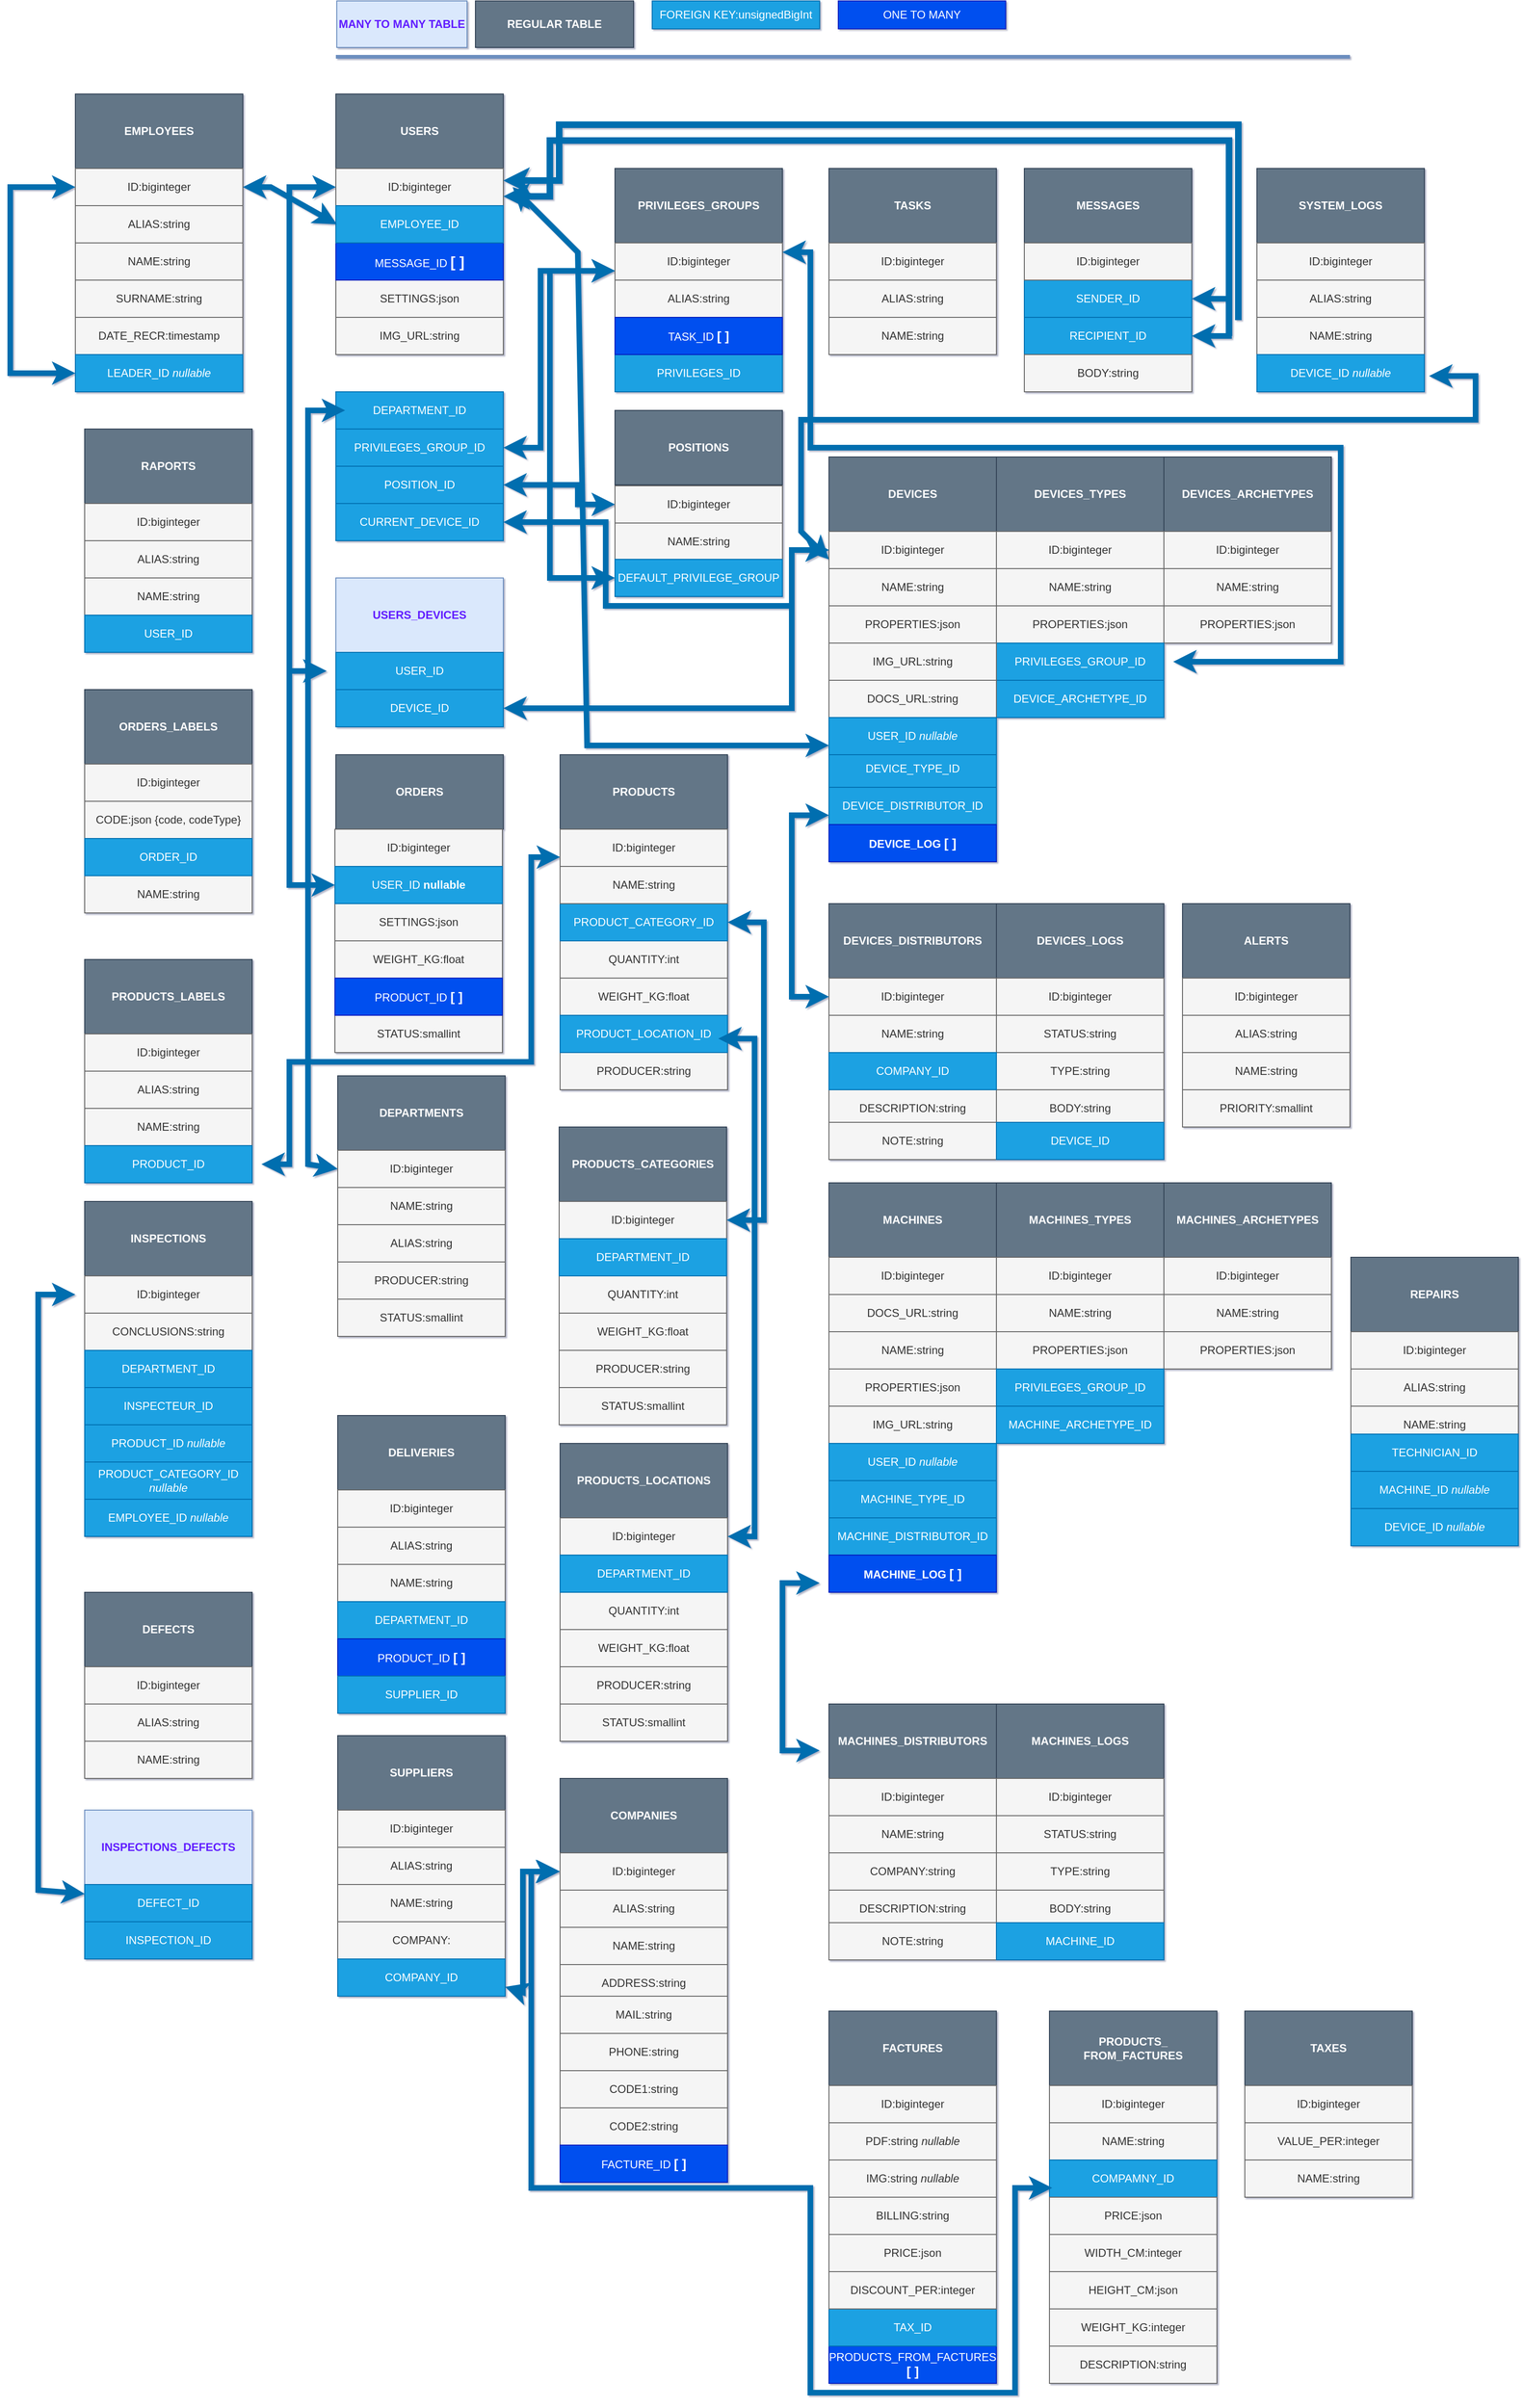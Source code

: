 <mxfile version="21.1.5" type="device">
  <diagram name="Strona-1" id="Z6dqmSQ4SwGNO2kAUOXz">
    <mxGraphModel dx="3413" dy="2474" grid="1" gridSize="10" guides="1" tooltips="1" connect="1" arrows="1" fold="1" page="1" pageScale="1" pageWidth="827" pageHeight="1169" background="#ffffff" math="0" shadow="1">
      <root>
        <mxCell id="0" />
        <mxCell id="1" parent="0" />
        <mxCell id="xpy0een2M9rQcfn5cOEc-75" value="PRIVILEGES_ID" style="rounded=0;whiteSpace=wrap;html=1;fillColor=#1ba1e2;strokeColor=#006EAF;fontColor=#ffffff;" parent="1" vertex="1">
          <mxGeometry x="270" y="110" width="180" height="40" as="geometry" />
        </mxCell>
        <mxCell id="xpy0een2M9rQcfn5cOEc-76" value="USERS" style="rounded=0;whiteSpace=wrap;html=1;fillColor=#647687;fontColor=#ffffff;strokeColor=#314354;fontStyle=1" parent="1" vertex="1">
          <mxGeometry x="-30" y="-170" width="180" height="80" as="geometry" />
        </mxCell>
        <mxCell id="xpy0een2M9rQcfn5cOEc-80" value="PRIVILEGES_GROUPS" style="rounded=0;whiteSpace=wrap;html=1;fillColor=#647687;fontColor=#ffffff;strokeColor=#314354;fontStyle=1" parent="1" vertex="1">
          <mxGeometry x="270" y="-90" width="180" height="80" as="geometry" />
        </mxCell>
        <mxCell id="xpy0een2M9rQcfn5cOEc-82" value="SURNAME:string" style="rounded=0;whiteSpace=wrap;html=1;fillColor=#f5f5f5;fontColor=#333333;strokeColor=#666666;" parent="1" vertex="1">
          <mxGeometry x="-310" y="30" width="180" height="40" as="geometry" />
        </mxCell>
        <mxCell id="xpy0een2M9rQcfn5cOEc-83" value="POSITION_ID" style="rounded=0;whiteSpace=wrap;html=1;fillColor=#1ba1e2;fontColor=#ffffff;strokeColor=#006EAF;" parent="1" vertex="1">
          <mxGeometry x="-30" y="230" width="180" height="40" as="geometry" />
        </mxCell>
        <mxCell id="xpy0een2M9rQcfn5cOEc-85" value="POSITIONS" style="rounded=0;whiteSpace=wrap;html=1;fillColor=#647687;fontColor=#ffffff;strokeColor=#314354;fontStyle=1" parent="1" vertex="1">
          <mxGeometry x="270" y="170" width="180" height="80" as="geometry" />
        </mxCell>
        <mxCell id="xpy0een2M9rQcfn5cOEc-86" value="CURRENT_DEVICE_ID" style="rounded=0;whiteSpace=wrap;html=1;fillColor=#1ba1e2;fontColor=#ffffff;strokeColor=#006EAF;" parent="1" vertex="1">
          <mxGeometry x="-30" y="270" width="180" height="40" as="geometry" />
        </mxCell>
        <mxCell id="xpy0een2M9rQcfn5cOEc-87" value="MACHINES" style="rounded=0;whiteSpace=wrap;html=1;fillColor=#647687;fontColor=#ffffff;strokeColor=#314354;fontStyle=1" parent="1" vertex="1">
          <mxGeometry x="500" y="1000" width="180" height="80" as="geometry" />
        </mxCell>
        <mxCell id="xpy0een2M9rQcfn5cOEc-88" value="DEVICES_DISTRIBUTORS" style="rounded=0;whiteSpace=wrap;html=1;fillColor=#647687;fontColor=#ffffff;strokeColor=#314354;fontStyle=1" parent="1" vertex="1">
          <mxGeometry x="500" y="700" width="180" height="80" as="geometry" />
        </mxCell>
        <mxCell id="xpy0een2M9rQcfn5cOEc-91" value="PRIVILEGES_GROUP_ID" style="rounded=0;whiteSpace=wrap;html=1;fillColor=#1ba1e2;fontColor=#ffffff;strokeColor=#006EAF;" parent="1" vertex="1">
          <mxGeometry x="-30" y="190" width="180" height="40" as="geometry" />
        </mxCell>
        <mxCell id="xpy0een2M9rQcfn5cOEc-94" value="ALIAS:string" style="rounded=0;whiteSpace=wrap;html=1;fillColor=#f5f5f5;fontColor=#333333;strokeColor=#666666;" parent="1" vertex="1">
          <mxGeometry x="270" y="30" width="180" height="40" as="geometry" />
        </mxCell>
        <mxCell id="xpy0een2M9rQcfn5cOEc-96" value="" style="endArrow=classic;startArrow=classic;html=1;rounded=0;exitX=1;exitY=0.5;exitDx=0;exitDy=0;strokeWidth=6;fillColor=#1ba1e2;strokeColor=#006EAF;entryX=0;entryY=0.75;entryDx=0;entryDy=0;" parent="1" source="xpy0een2M9rQcfn5cOEc-91" target="xpy0een2M9rQcfn5cOEc-151" edge="1">
          <mxGeometry width="50" height="50" relative="1" as="geometry">
            <mxPoint x="250" y="20" as="sourcePoint" />
            <mxPoint x="220" y="170" as="targetPoint" />
            <Array as="points">
              <mxPoint x="190" y="210" />
              <mxPoint x="190" y="20" />
            </Array>
          </mxGeometry>
        </mxCell>
        <mxCell id="xpy0een2M9rQcfn5cOEc-98" value="NAME:string" style="rounded=0;whiteSpace=wrap;html=1;fillColor=#f5f5f5;fontColor=#333333;strokeColor=#666666;" parent="1" vertex="1">
          <mxGeometry x="270" y="291" width="180" height="40" as="geometry" />
        </mxCell>
        <mxCell id="xpy0een2M9rQcfn5cOEc-99" value="&lt;div&gt;DEFAULT_PRIVILEGE_GROUP&lt;/div&gt;" style="rounded=0;whiteSpace=wrap;html=1;fillColor=#1ba1e2;fontColor=#ffffff;strokeColor=#006EAF;" parent="1" vertex="1">
          <mxGeometry x="270" y="330" width="180" height="40" as="geometry" />
        </mxCell>
        <mxCell id="xpy0een2M9rQcfn5cOEc-100" value="" style="endArrow=classic;startArrow=classic;html=1;rounded=0;strokeWidth=6;entryX=0;entryY=0.5;entryDx=0;entryDy=0;fillColor=#1ba1e2;strokeColor=#006EAF;exitX=1;exitY=0.5;exitDx=0;exitDy=0;" parent="1" target="xpy0een2M9rQcfn5cOEc-145" edge="1" source="xpy0een2M9rQcfn5cOEc-83">
          <mxGeometry width="50" height="50" relative="1" as="geometry">
            <mxPoint x="160" y="250" as="sourcePoint" />
            <mxPoint x="240" y="209.17" as="targetPoint" />
            <Array as="points">
              <mxPoint x="230" y="250" />
              <mxPoint x="230" y="271" />
            </Array>
          </mxGeometry>
        </mxCell>
        <mxCell id="xpy0een2M9rQcfn5cOEc-103" value="" style="endArrow=classic;startArrow=classic;html=1;rounded=0;exitX=1;exitY=0.5;exitDx=0;exitDy=0;strokeWidth=6;fillColor=#1ba1e2;strokeColor=#006EAF;entryX=0;entryY=0.5;entryDx=0;entryDy=0;" parent="1" source="xpy0een2M9rQcfn5cOEc-86" target="xpy0een2M9rQcfn5cOEc-144" edge="1">
          <mxGeometry width="50" height="50" relative="1" as="geometry">
            <mxPoint x="150" y="248.33" as="sourcePoint" />
            <mxPoint x="460" y="260" as="targetPoint" />
            <Array as="points">
              <mxPoint x="260" y="290" />
              <mxPoint x="260" y="380" />
              <mxPoint x="370" y="380" />
              <mxPoint x="430" y="380" />
              <mxPoint x="460" y="380" />
              <mxPoint x="460" y="340" />
              <mxPoint x="460" y="320" />
            </Array>
          </mxGeometry>
        </mxCell>
        <mxCell id="xpy0een2M9rQcfn5cOEc-107" value="DEVICES" style="rounded=0;whiteSpace=wrap;html=1;fillColor=#647687;fontColor=#ffffff;strokeColor=#314354;fontStyle=1" parent="1" vertex="1">
          <mxGeometry x="500" y="220" width="180" height="80" as="geometry" />
        </mxCell>
        <mxCell id="xpy0een2M9rQcfn5cOEc-109" value="DEVICE_TYPE_ID" style="rounded=0;whiteSpace=wrap;html=1;fillColor=#1ba1e2;fontColor=#ffffff;strokeColor=#006EAF;" parent="1" vertex="1">
          <mxGeometry x="500" y="535" width="180" height="40" as="geometry" />
        </mxCell>
        <mxCell id="xpy0een2M9rQcfn5cOEc-110" value="NAME:string" style="rounded=0;whiteSpace=wrap;html=1;fillColor=#f5f5f5;fontColor=#333333;strokeColor=#666666;" parent="1" vertex="1">
          <mxGeometry x="500" y="340" width="180" height="40" as="geometry" />
        </mxCell>
        <mxCell id="xpy0een2M9rQcfn5cOEc-112" value="DEVICES_TYPES" style="rounded=0;whiteSpace=wrap;html=1;fillColor=#647687;fontColor=#ffffff;strokeColor=#314354;fontStyle=1" parent="1" vertex="1">
          <mxGeometry x="680" y="220" width="180" height="80" as="geometry" />
        </mxCell>
        <mxCell id="xpy0een2M9rQcfn5cOEc-114" value="DEVICE_ARCHETYPE_ID" style="rounded=0;whiteSpace=wrap;html=1;fillColor=#1ba1e2;fontColor=#ffffff;strokeColor=#006EAF;" parent="1" vertex="1">
          <mxGeometry x="680" y="460" width="180" height="40" as="geometry" />
        </mxCell>
        <mxCell id="xpy0een2M9rQcfn5cOEc-115" value="NAME:string" style="rounded=0;whiteSpace=wrap;html=1;fillColor=#f5f5f5;fontColor=#333333;strokeColor=#666666;" parent="1" vertex="1">
          <mxGeometry x="680" y="340" width="180" height="40" as="geometry" />
        </mxCell>
        <mxCell id="xpy0een2M9rQcfn5cOEc-116" value="&lt;div&gt;PROPERTIES:json&lt;/div&gt;" style="rounded=0;whiteSpace=wrap;html=1;fillColor=#f5f5f5;fontColor=#333333;strokeColor=#666666;" parent="1" vertex="1">
          <mxGeometry x="680" y="380" width="180" height="40" as="geometry" />
        </mxCell>
        <mxCell id="xpy0een2M9rQcfn5cOEc-118" value="DEVICES_ARCHETYPES" style="rounded=0;whiteSpace=wrap;html=1;fillColor=#647687;fontColor=#ffffff;strokeColor=#314354;fontStyle=1" parent="1" vertex="1">
          <mxGeometry x="860" y="220" width="180" height="80" as="geometry" />
        </mxCell>
        <mxCell id="xpy0een2M9rQcfn5cOEc-121" value="NAME:string" style="rounded=0;whiteSpace=wrap;html=1;fillColor=#f5f5f5;fontColor=#333333;strokeColor=#666666;" parent="1" vertex="1">
          <mxGeometry x="860" y="340" width="180" height="40" as="geometry" />
        </mxCell>
        <mxCell id="xpy0een2M9rQcfn5cOEc-122" value="&lt;div&gt;PROPERTIES:json&lt;/div&gt;" style="rounded=0;whiteSpace=wrap;html=1;fillColor=#f5f5f5;fontColor=#333333;strokeColor=#666666;" parent="1" vertex="1">
          <mxGeometry x="860" y="380" width="180" height="40" as="geometry" />
        </mxCell>
        <mxCell id="xpy0een2M9rQcfn5cOEc-124" value="TASKS" style="rounded=0;whiteSpace=wrap;html=1;fillColor=#647687;fontColor=#ffffff;strokeColor=#314354;fontStyle=1" parent="1" vertex="1">
          <mxGeometry x="500" y="-90" width="180" height="80" as="geometry" />
        </mxCell>
        <mxCell id="xpy0een2M9rQcfn5cOEc-126" value="ALIAS:string" style="rounded=0;whiteSpace=wrap;html=1;fillColor=#f5f5f5;fontColor=#333333;strokeColor=#666666;" parent="1" vertex="1">
          <mxGeometry x="500" y="30" width="180" height="40" as="geometry" />
        </mxCell>
        <mxCell id="xpy0een2M9rQcfn5cOEc-127" value="NAME:string" style="rounded=0;whiteSpace=wrap;html=1;fillColor=#f5f5f5;fontColor=#333333;strokeColor=#666666;" parent="1" vertex="1">
          <mxGeometry x="500" y="70" width="180" height="40" as="geometry" />
        </mxCell>
        <mxCell id="xpy0een2M9rQcfn5cOEc-131" value="DEVICE_DISTRIBUTOR_ID" style="rounded=0;whiteSpace=wrap;html=1;fillColor=#1ba1e2;fontColor=#ffffff;strokeColor=#006EAF;" parent="1" vertex="1">
          <mxGeometry x="500" y="575" width="180" height="40" as="geometry" />
        </mxCell>
        <mxCell id="xpy0een2M9rQcfn5cOEc-132" value="NAME:string" style="rounded=0;whiteSpace=wrap;html=1;fillColor=#f5f5f5;fontColor=#333333;strokeColor=#666666;" parent="1" vertex="1">
          <mxGeometry x="500" y="820" width="180" height="40" as="geometry" />
        </mxCell>
        <mxCell id="xpy0een2M9rQcfn5cOEc-134" value="DESCRIPTION:string" style="rounded=0;whiteSpace=wrap;html=1;fillColor=#f5f5f5;fontColor=#333333;strokeColor=#666666;" parent="1" vertex="1">
          <mxGeometry x="500" y="900" width="180" height="40" as="geometry" />
        </mxCell>
        <mxCell id="xpy0een2M9rQcfn5cOEc-135" value="NOTE:string" style="rounded=0;whiteSpace=wrap;html=1;fillColor=#f5f5f5;fontColor=#333333;strokeColor=#666666;" parent="1" vertex="1">
          <mxGeometry x="500" y="935" width="180" height="40" as="geometry" />
        </mxCell>
        <mxCell id="xpy0een2M9rQcfn5cOEc-136" value="&lt;font color=&quot;#601cff&quot;&gt;USERS_DEVICES&lt;/font&gt;" style="rounded=0;whiteSpace=wrap;html=1;fillColor=#dae8fc;strokeColor=#6c8ebf;fontStyle=1" parent="1" vertex="1">
          <mxGeometry x="-30" y="350" width="180" height="80" as="geometry" />
        </mxCell>
        <mxCell id="xpy0een2M9rQcfn5cOEc-137" value="&lt;font color=&quot;#601cff&quot;&gt;MANY TO MANY TABLE&lt;br&gt;&lt;/font&gt;" style="rounded=0;whiteSpace=wrap;html=1;fillColor=#dae8fc;strokeColor=#6c8ebf;fontStyle=1" parent="1" vertex="1">
          <mxGeometry x="-29" y="-270" width="140" height="50" as="geometry" />
        </mxCell>
        <mxCell id="xpy0een2M9rQcfn5cOEc-140" value="REGULAR TABLE" style="rounded=0;whiteSpace=wrap;html=1;fillColor=#647687;fontColor=#ffffff;strokeColor=#314354;fontStyle=1" parent="1" vertex="1">
          <mxGeometry x="120" y="-270" width="170" height="50" as="geometry" />
        </mxCell>
        <mxCell id="xpy0een2M9rQcfn5cOEc-141" value="FOREIGN KEY:unsignedBigInt" style="rounded=0;whiteSpace=wrap;html=1;fillColor=#1ba1e2;fontColor=#ffffff;strokeColor=#006EAF;" parent="1" vertex="1">
          <mxGeometry x="310" y="-270" width="180" height="30" as="geometry" />
        </mxCell>
        <mxCell id="xpy0een2M9rQcfn5cOEc-143" value="" style="endArrow=none;html=1;rounded=0;fontSize=15;strokeWidth=4;fillColor=#dae8fc;strokeColor=#6c8ebf;" parent="1" edge="1">
          <mxGeometry width="50" height="50" relative="1" as="geometry">
            <mxPoint x="-30" y="-210" as="sourcePoint" />
            <mxPoint x="1060" y="-210" as="targetPoint" />
          </mxGeometry>
        </mxCell>
        <mxCell id="xpy0een2M9rQcfn5cOEc-144" value="ID:biginteger" style="rounded=0;whiteSpace=wrap;html=1;fillColor=#f5f5f5;fontColor=#333333;strokeColor=#666666;" parent="1" vertex="1">
          <mxGeometry x="500" y="300" width="180" height="40" as="geometry" />
        </mxCell>
        <mxCell id="xpy0een2M9rQcfn5cOEc-145" value="ID:biginteger" style="rounded=0;whiteSpace=wrap;html=1;fillColor=#f5f5f5;fontColor=#333333;strokeColor=#666666;" parent="1" vertex="1">
          <mxGeometry x="270" y="251" width="180" height="40" as="geometry" />
        </mxCell>
        <mxCell id="xpy0een2M9rQcfn5cOEc-146" value="USER_ID" style="rounded=0;whiteSpace=wrap;html=1;fillColor=#1ba1e2;fontColor=#ffffff;strokeColor=#006EAF;" parent="1" vertex="1">
          <mxGeometry x="-30" y="430" width="180" height="40" as="geometry" />
        </mxCell>
        <mxCell id="xpy0een2M9rQcfn5cOEc-147" value="DEVICE_ID" style="rounded=0;whiteSpace=wrap;html=1;fillColor=#1ba1e2;fontColor=#ffffff;strokeColor=#006EAF;" parent="1" vertex="1">
          <mxGeometry x="-30" y="470" width="180" height="40" as="geometry" />
        </mxCell>
        <mxCell id="xpy0een2M9rQcfn5cOEc-150" value="SETTINGS:json" style="rounded=0;whiteSpace=wrap;html=1;fillColor=#f5f5f5;fontColor=#333333;strokeColor=#666666;" parent="1" vertex="1">
          <mxGeometry x="-30" y="30" width="180" height="40" as="geometry" />
        </mxCell>
        <mxCell id="xpy0een2M9rQcfn5cOEc-151" value="ID:biginteger" style="rounded=0;whiteSpace=wrap;html=1;fillColor=#f5f5f5;fontColor=#333333;strokeColor=#666666;" parent="1" vertex="1">
          <mxGeometry x="270" y="-10" width="180" height="40" as="geometry" />
        </mxCell>
        <mxCell id="xpy0een2M9rQcfn5cOEc-154" value="ID:biginteger" style="rounded=0;whiteSpace=wrap;html=1;fillColor=#f5f5f5;fontColor=#333333;strokeColor=#666666;" parent="1" vertex="1">
          <mxGeometry x="500" y="-10" width="180" height="40" as="geometry" />
        </mxCell>
        <mxCell id="xpy0een2M9rQcfn5cOEc-162" value="TASK_ID &lt;b style=&quot;font-size: 14px;&quot;&gt;[ ]&lt;/b&gt;" style="rounded=0;whiteSpace=wrap;html=1;fillColor=#0050ef;strokeColor=#001DBC;fontColor=#ffffff;" parent="1" vertex="1">
          <mxGeometry x="270" y="70" width="180" height="40" as="geometry" />
        </mxCell>
        <mxCell id="xpy0een2M9rQcfn5cOEc-163" value="ID:biginteger" style="rounded=0;whiteSpace=wrap;html=1;fillColor=#f5f5f5;fontColor=#333333;strokeColor=#666666;" parent="1" vertex="1">
          <mxGeometry x="500" y="780" width="180" height="40" as="geometry" />
        </mxCell>
        <mxCell id="xpy0een2M9rQcfn5cOEc-164" value="" style="endArrow=classic;startArrow=classic;html=1;rounded=0;strokeWidth=6;entryX=0;entryY=0.75;entryDx=0;entryDy=0;fillColor=#1ba1e2;strokeColor=#006EAF;exitX=0;exitY=0.5;exitDx=0;exitDy=0;" parent="1" source="xpy0een2M9rQcfn5cOEc-163" target="xpy0een2M9rQcfn5cOEc-131" edge="1">
          <mxGeometry width="50" height="50" relative="1" as="geometry">
            <mxPoint x="460" y="690" as="sourcePoint" />
            <mxPoint x="500" y="450.5" as="targetPoint" />
            <Array as="points">
              <mxPoint x="460" y="800" />
              <mxPoint x="460" y="605" />
            </Array>
          </mxGeometry>
        </mxCell>
        <mxCell id="xpy0een2M9rQcfn5cOEc-165" value="ONE TO MANY" style="rounded=0;whiteSpace=wrap;html=1;fillColor=#0050ef;fontColor=#ffffff;strokeColor=#001DBC;" parent="1" vertex="1">
          <mxGeometry x="510" y="-270" width="180" height="30" as="geometry" />
        </mxCell>
        <mxCell id="xpy0een2M9rQcfn5cOEc-166" value="&lt;div&gt;PROPERTIES:json&lt;/div&gt;" style="rounded=0;whiteSpace=wrap;html=1;fillColor=#f5f5f5;fontColor=#333333;strokeColor=#666666;" parent="1" vertex="1">
          <mxGeometry x="500" y="380" width="180" height="40" as="geometry" />
        </mxCell>
        <mxCell id="xpy0een2M9rQcfn5cOEc-168" value="ID:biginteger" style="rounded=0;whiteSpace=wrap;html=1;fillColor=#f5f5f5;fontColor=#333333;strokeColor=#666666;" parent="1" vertex="1">
          <mxGeometry x="680" y="300" width="180" height="40" as="geometry" />
        </mxCell>
        <mxCell id="xpy0een2M9rQcfn5cOEc-169" value="ID:biginteger" style="rounded=0;whiteSpace=wrap;html=1;fillColor=#f5f5f5;fontColor=#333333;strokeColor=#666666;" parent="1" vertex="1">
          <mxGeometry x="860" y="300" width="180" height="40" as="geometry" />
        </mxCell>
        <mxCell id="xpy0een2M9rQcfn5cOEc-170" value="PRIVILEGES_GROUP_ID" style="rounded=0;whiteSpace=wrap;html=1;fillColor=#1ba1e2;strokeColor=#006EAF;fontColor=#ffffff;" parent="1" vertex="1">
          <mxGeometry x="680" y="420" width="180" height="40" as="geometry" />
        </mxCell>
        <mxCell id="xpy0een2M9rQcfn5cOEc-171" value="" style="endArrow=classic;startArrow=classic;html=1;rounded=0;exitX=1;exitY=0.5;exitDx=0;exitDy=0;strokeWidth=6;fillColor=#1ba1e2;strokeColor=#006EAF;entryX=1;entryY=0.25;entryDx=0;entryDy=0;" parent="1" target="xpy0een2M9rQcfn5cOEc-151" edge="1">
          <mxGeometry width="50" height="50" relative="1" as="geometry">
            <mxPoint x="870" y="440" as="sourcePoint" />
            <mxPoint x="460" y="90" as="targetPoint" />
            <Array as="points">
              <mxPoint x="980" y="440" />
              <mxPoint x="1050" y="440" />
              <mxPoint x="1050" y="210" />
              <mxPoint x="980" y="210" />
              <mxPoint x="830" y="210" />
              <mxPoint x="760" y="210" />
              <mxPoint x="610" y="210" />
              <mxPoint x="520" y="210" />
              <mxPoint x="480" y="210" />
              <mxPoint x="480" />
            </Array>
          </mxGeometry>
        </mxCell>
        <mxCell id="xpy0een2M9rQcfn5cOEc-177" value="&lt;b&gt;DEVICE_LOG &lt;/b&gt;&lt;b style=&quot;font-size: 14px;&quot;&gt;[ ]&lt;/b&gt;" style="rounded=0;whiteSpace=wrap;html=1;fillColor=#0050ef;strokeColor=#001DBC;fontColor=#ffffff;" parent="1" vertex="1">
          <mxGeometry x="500" y="615" width="180" height="40" as="geometry" />
        </mxCell>
        <mxCell id="xpy0een2M9rQcfn5cOEc-178" value="" style="endArrow=classic;startArrow=classic;html=1;rounded=0;exitX=0;exitY=0.5;exitDx=0;exitDy=0;strokeWidth=6;fillColor=#1ba1e2;strokeColor=#006EAF;entryX=0;entryY=0.75;entryDx=0;entryDy=0;" parent="1" source="xpy0een2M9rQcfn5cOEc-99" target="xpy0een2M9rQcfn5cOEc-151" edge="1">
          <mxGeometry width="50" height="50" relative="1" as="geometry">
            <mxPoint x="170" y="220" as="sourcePoint" />
            <mxPoint x="260" y="100" as="targetPoint" />
            <Array as="points">
              <mxPoint x="200" y="350" />
              <mxPoint x="200" y="20" />
            </Array>
          </mxGeometry>
        </mxCell>
        <mxCell id="xpy0een2M9rQcfn5cOEc-180" value="IMG_URL:string" style="rounded=0;whiteSpace=wrap;html=1;fillColor=#f5f5f5;fontColor=#333333;strokeColor=#666666;" parent="1" vertex="1">
          <mxGeometry x="500" y="420" width="180" height="40" as="geometry" />
        </mxCell>
        <mxCell id="xpy0een2M9rQcfn5cOEc-181" value="DOCS_URL:string" style="rounded=0;whiteSpace=wrap;html=1;fillColor=#f5f5f5;fontColor=#333333;strokeColor=#666666;" parent="1" vertex="1">
          <mxGeometry x="500" y="460" width="180" height="40" as="geometry" />
        </mxCell>
        <mxCell id="xpy0een2M9rQcfn5cOEc-182" value="IMG_URL:string" style="rounded=0;whiteSpace=wrap;html=1;fillColor=#f5f5f5;fontColor=#333333;strokeColor=#666666;" parent="1" vertex="1">
          <mxGeometry x="-30" y="70" width="180" height="40" as="geometry" />
        </mxCell>
        <mxCell id="xpy0een2M9rQcfn5cOEc-183" value="MESSAGE_ID &lt;b&gt;&lt;font style=&quot;font-size: 16px;&quot;&gt;[ ]&lt;/font&gt;&lt;/b&gt;" style="rounded=0;whiteSpace=wrap;html=1;fillColor=#0050ef;fontColor=#ffffff;strokeColor=#001DBC;" parent="1" vertex="1">
          <mxGeometry x="-30" y="-10" width="180" height="40" as="geometry" />
        </mxCell>
        <mxCell id="xpy0een2M9rQcfn5cOEc-184" value="MESSAGES" style="rounded=0;whiteSpace=wrap;html=1;fillColor=#647687;fontColor=#ffffff;strokeColor=#314354;fontStyle=1" parent="1" vertex="1">
          <mxGeometry x="710" y="-90" width="180" height="80" as="geometry" />
        </mxCell>
        <mxCell id="xpy0een2M9rQcfn5cOEc-185" value="SENDER_ID" style="rounded=0;whiteSpace=wrap;html=1;fillColor=#1ba1e2;fontColor=#ffffff;strokeColor=#006EAF;" parent="1" vertex="1">
          <mxGeometry x="710" y="30" width="180" height="40" as="geometry" />
        </mxCell>
        <mxCell id="xpy0een2M9rQcfn5cOEc-186" value="RECIPIENT_ID" style="rounded=0;whiteSpace=wrap;html=1;fillColor=#1ba1e2;fontColor=#ffffff;strokeColor=#006EAF;" parent="1" vertex="1">
          <mxGeometry x="710" y="70" width="180" height="40" as="geometry" />
        </mxCell>
        <mxCell id="xpy0een2M9rQcfn5cOEc-187" value="ID:biginteger" style="rounded=0;whiteSpace=wrap;html=1;fillColor=#f5f5f5;fontColor=#333333;strokeColor=#666666;" parent="1" vertex="1">
          <mxGeometry x="710" y="-10" width="180" height="40" as="geometry" />
        </mxCell>
        <mxCell id="xpy0een2M9rQcfn5cOEc-188" value="BODY:string" style="rounded=0;whiteSpace=wrap;html=1;fillColor=#f5f5f5;fontColor=#333333;strokeColor=#666666;" parent="1" vertex="1">
          <mxGeometry x="710" y="110" width="180" height="40" as="geometry" />
        </mxCell>
        <mxCell id="xpy0een2M9rQcfn5cOEc-189" value="ID:biginteger" style="rounded=0;whiteSpace=wrap;html=1;fillColor=#f5f5f5;fontColor=#333333;strokeColor=#666666;" parent="1" vertex="1">
          <mxGeometry x="-30" y="-90" width="180" height="40" as="geometry" />
        </mxCell>
        <mxCell id="xpy0een2M9rQcfn5cOEc-190" value="ID:biginteger" style="rounded=0;whiteSpace=wrap;html=1;fillColor=#f5f5f5;fontColor=#333333;strokeColor=#666666;" parent="1" vertex="1">
          <mxGeometry x="500" y="1120" width="180" height="40" as="geometry" />
        </mxCell>
        <mxCell id="xpy0een2M9rQcfn5cOEc-191" value="MACHINES_TYPES" style="rounded=0;whiteSpace=wrap;html=1;fillColor=#647687;fontColor=#ffffff;strokeColor=#314354;fontStyle=1" parent="1" vertex="1">
          <mxGeometry x="680" y="1000" width="180" height="80" as="geometry" />
        </mxCell>
        <mxCell id="xpy0een2M9rQcfn5cOEc-192" value="MACHINES_ARCHETYPES" style="rounded=0;whiteSpace=wrap;html=1;fillColor=#647687;fontColor=#ffffff;strokeColor=#314354;fontStyle=1" parent="1" vertex="1">
          <mxGeometry x="860" y="1000" width="180" height="80" as="geometry" />
        </mxCell>
        <mxCell id="xpy0een2M9rQcfn5cOEc-193" value="MACHINE_TYPE_ID" style="rounded=0;whiteSpace=wrap;html=1;fillColor=#1ba1e2;fontColor=#ffffff;strokeColor=#006EAF;" parent="1" vertex="1">
          <mxGeometry x="500" y="1320" width="180" height="40" as="geometry" />
        </mxCell>
        <mxCell id="xpy0een2M9rQcfn5cOEc-194" value="NAME:string" style="rounded=0;whiteSpace=wrap;html=1;fillColor=#f5f5f5;fontColor=#333333;strokeColor=#666666;" parent="1" vertex="1">
          <mxGeometry x="500" y="1160" width="180" height="40" as="geometry" />
        </mxCell>
        <mxCell id="xpy0een2M9rQcfn5cOEc-195" value="MACHINE_DISTRIBUTOR_ID" style="rounded=0;whiteSpace=wrap;html=1;fillColor=#1ba1e2;fontColor=#ffffff;strokeColor=#006EAF;" parent="1" vertex="1">
          <mxGeometry x="500" y="1360" width="180" height="40" as="geometry" />
        </mxCell>
        <mxCell id="xpy0een2M9rQcfn5cOEc-196" value="ID:biginteger" style="rounded=0;whiteSpace=wrap;html=1;fillColor=#f5f5f5;fontColor=#333333;strokeColor=#666666;" parent="1" vertex="1">
          <mxGeometry x="500" y="1080" width="180" height="40" as="geometry" />
        </mxCell>
        <mxCell id="xpy0een2M9rQcfn5cOEc-197" value="&lt;div&gt;PROPERTIES:json&lt;/div&gt;" style="rounded=0;whiteSpace=wrap;html=1;fillColor=#f5f5f5;fontColor=#333333;strokeColor=#666666;" parent="1" vertex="1">
          <mxGeometry x="500" y="1200" width="180" height="40" as="geometry" />
        </mxCell>
        <mxCell id="xpy0een2M9rQcfn5cOEc-198" value="&lt;b&gt;MACHINE_LOG &lt;/b&gt;&lt;b style=&quot;font-size: 14px;&quot;&gt;[ ]&lt;/b&gt;" style="rounded=0;whiteSpace=wrap;html=1;fillColor=#0050ef;strokeColor=#001DBC;fontColor=#ffffff;" parent="1" vertex="1">
          <mxGeometry x="500" y="1400" width="180" height="40" as="geometry" />
        </mxCell>
        <mxCell id="xpy0een2M9rQcfn5cOEc-199" value="IMG_URL:string" style="rounded=0;whiteSpace=wrap;html=1;fillColor=#f5f5f5;fontColor=#333333;strokeColor=#666666;" parent="1" vertex="1">
          <mxGeometry x="500" y="1240" width="180" height="40" as="geometry" />
        </mxCell>
        <mxCell id="xpy0een2M9rQcfn5cOEc-200" value="DOCS_URL:string" style="rounded=0;whiteSpace=wrap;html=1;fillColor=#f5f5f5;fontColor=#333333;strokeColor=#666666;" parent="1" vertex="1">
          <mxGeometry x="500" y="1120" width="180" height="40" as="geometry" />
        </mxCell>
        <mxCell id="xpy0een2M9rQcfn5cOEc-201" value="MACHINE_ARCHETYPE_ID" style="rounded=0;whiteSpace=wrap;html=1;fillColor=#1ba1e2;fontColor=#ffffff;strokeColor=#006EAF;" parent="1" vertex="1">
          <mxGeometry x="680" y="1240" width="180" height="40" as="geometry" />
        </mxCell>
        <mxCell id="xpy0een2M9rQcfn5cOEc-202" value="NAME:string" style="rounded=0;whiteSpace=wrap;html=1;fillColor=#f5f5f5;fontColor=#333333;strokeColor=#666666;" parent="1" vertex="1">
          <mxGeometry x="680" y="1120" width="180" height="40" as="geometry" />
        </mxCell>
        <mxCell id="xpy0een2M9rQcfn5cOEc-203" value="&lt;div&gt;PROPERTIES:json&lt;/div&gt;" style="rounded=0;whiteSpace=wrap;html=1;fillColor=#f5f5f5;fontColor=#333333;strokeColor=#666666;" parent="1" vertex="1">
          <mxGeometry x="680" y="1160" width="180" height="40" as="geometry" />
        </mxCell>
        <mxCell id="xpy0een2M9rQcfn5cOEc-204" value="NAME:string" style="rounded=0;whiteSpace=wrap;html=1;fillColor=#f5f5f5;fontColor=#333333;strokeColor=#666666;" parent="1" vertex="1">
          <mxGeometry x="860" y="1120" width="180" height="40" as="geometry" />
        </mxCell>
        <mxCell id="xpy0een2M9rQcfn5cOEc-205" value="&lt;div&gt;PROPERTIES:json&lt;/div&gt;" style="rounded=0;whiteSpace=wrap;html=1;fillColor=#f5f5f5;fontColor=#333333;strokeColor=#666666;" parent="1" vertex="1">
          <mxGeometry x="860" y="1160" width="180" height="40" as="geometry" />
        </mxCell>
        <mxCell id="xpy0een2M9rQcfn5cOEc-206" value="ID:biginteger" style="rounded=0;whiteSpace=wrap;html=1;fillColor=#f5f5f5;fontColor=#333333;strokeColor=#666666;" parent="1" vertex="1">
          <mxGeometry x="680" y="1080" width="180" height="40" as="geometry" />
        </mxCell>
        <mxCell id="xpy0een2M9rQcfn5cOEc-207" value="ID:biginteger" style="rounded=0;whiteSpace=wrap;html=1;fillColor=#f5f5f5;fontColor=#333333;strokeColor=#666666;" parent="1" vertex="1">
          <mxGeometry x="860" y="1080" width="180" height="40" as="geometry" />
        </mxCell>
        <mxCell id="xpy0een2M9rQcfn5cOEc-208" value="PRIVILEGES_GROUP_ID" style="rounded=0;whiteSpace=wrap;html=1;fillColor=#1ba1e2;strokeColor=#006EAF;fontColor=#ffffff;" parent="1" vertex="1">
          <mxGeometry x="680" y="1200" width="180" height="40" as="geometry" />
        </mxCell>
        <mxCell id="xpy0een2M9rQcfn5cOEc-209" value="DEVICES_LOGS" style="rounded=0;whiteSpace=wrap;html=1;fillColor=#647687;fontColor=#ffffff;strokeColor=#314354;fontStyle=1" parent="1" vertex="1">
          <mxGeometry x="680" y="700" width="180" height="80" as="geometry" />
        </mxCell>
        <mxCell id="xpy0een2M9rQcfn5cOEc-210" value="ID:biginteger" style="rounded=0;whiteSpace=wrap;html=1;fillColor=#f5f5f5;fontColor=#333333;strokeColor=#666666;" parent="1" vertex="1">
          <mxGeometry x="680" y="780" width="180" height="40" as="geometry" />
        </mxCell>
        <mxCell id="xpy0een2M9rQcfn5cOEc-215" value="STATUS:string" style="rounded=0;whiteSpace=wrap;html=1;fillColor=#f5f5f5;fontColor=#333333;strokeColor=#666666;" parent="1" vertex="1">
          <mxGeometry x="680" y="820" width="180" height="40" as="geometry" />
        </mxCell>
        <mxCell id="xpy0een2M9rQcfn5cOEc-216" value="TYPE:string" style="rounded=0;whiteSpace=wrap;html=1;fillColor=#f5f5f5;fontColor=#333333;strokeColor=#666666;" parent="1" vertex="1">
          <mxGeometry x="680" y="860" width="180" height="40" as="geometry" />
        </mxCell>
        <mxCell id="xpy0een2M9rQcfn5cOEc-217" value="BODY:string" style="rounded=0;whiteSpace=wrap;html=1;fillColor=#f5f5f5;fontColor=#333333;strokeColor=#666666;" parent="1" vertex="1">
          <mxGeometry x="680" y="900" width="180" height="40" as="geometry" />
        </mxCell>
        <mxCell id="xpy0een2M9rQcfn5cOEc-219" value="DEVICE_ID" style="rounded=0;whiteSpace=wrap;html=1;fillColor=#1ba1e2;fontColor=#ffffff;strokeColor=#006EAF;" parent="1" vertex="1">
          <mxGeometry x="680" y="935" width="180" height="40" as="geometry" />
        </mxCell>
        <mxCell id="xpy0een2M9rQcfn5cOEc-221" value="MACHINES_DISTRIBUTORS" style="rounded=0;whiteSpace=wrap;html=1;fillColor=#647687;fontColor=#ffffff;strokeColor=#314354;fontStyle=1" parent="1" vertex="1">
          <mxGeometry x="500" y="1560" width="180" height="80" as="geometry" />
        </mxCell>
        <mxCell id="xpy0een2M9rQcfn5cOEc-222" value="NAME:string" style="rounded=0;whiteSpace=wrap;html=1;fillColor=#f5f5f5;fontColor=#333333;strokeColor=#666666;" parent="1" vertex="1">
          <mxGeometry x="500" y="1680" width="180" height="40" as="geometry" />
        </mxCell>
        <mxCell id="xpy0een2M9rQcfn5cOEc-223" value="COMPANY:string" style="rounded=0;whiteSpace=wrap;html=1;fillColor=#f5f5f5;fontColor=#333333;strokeColor=#666666;" parent="1" vertex="1">
          <mxGeometry x="500" y="1720" width="180" height="40" as="geometry" />
        </mxCell>
        <mxCell id="xpy0een2M9rQcfn5cOEc-224" value="DESCRIPTION:string" style="rounded=0;whiteSpace=wrap;html=1;fillColor=#f5f5f5;fontColor=#333333;strokeColor=#666666;" parent="1" vertex="1">
          <mxGeometry x="500" y="1760" width="180" height="40" as="geometry" />
        </mxCell>
        <mxCell id="xpy0een2M9rQcfn5cOEc-225" value="NOTE:string" style="rounded=0;whiteSpace=wrap;html=1;fillColor=#f5f5f5;fontColor=#333333;strokeColor=#666666;" parent="1" vertex="1">
          <mxGeometry x="500" y="1795" width="180" height="40" as="geometry" />
        </mxCell>
        <mxCell id="xpy0een2M9rQcfn5cOEc-226" value="ID:biginteger" style="rounded=0;whiteSpace=wrap;html=1;fillColor=#f5f5f5;fontColor=#333333;strokeColor=#666666;" parent="1" vertex="1">
          <mxGeometry x="500" y="1640" width="180" height="40" as="geometry" />
        </mxCell>
        <mxCell id="xpy0een2M9rQcfn5cOEc-227" value="MACHINES_LOGS" style="rounded=0;whiteSpace=wrap;html=1;fillColor=#647687;fontColor=#ffffff;strokeColor=#314354;fontStyle=1" parent="1" vertex="1">
          <mxGeometry x="680" y="1560" width="180" height="80" as="geometry" />
        </mxCell>
        <mxCell id="xpy0een2M9rQcfn5cOEc-228" value="ID:biginteger" style="rounded=0;whiteSpace=wrap;html=1;fillColor=#f5f5f5;fontColor=#333333;strokeColor=#666666;" parent="1" vertex="1">
          <mxGeometry x="680" y="1640" width="180" height="40" as="geometry" />
        </mxCell>
        <mxCell id="xpy0een2M9rQcfn5cOEc-229" value="STATUS:string" style="rounded=0;whiteSpace=wrap;html=1;fillColor=#f5f5f5;fontColor=#333333;strokeColor=#666666;" parent="1" vertex="1">
          <mxGeometry x="680" y="1680" width="180" height="40" as="geometry" />
        </mxCell>
        <mxCell id="xpy0een2M9rQcfn5cOEc-230" value="TYPE:string" style="rounded=0;whiteSpace=wrap;html=1;fillColor=#f5f5f5;fontColor=#333333;strokeColor=#666666;" parent="1" vertex="1">
          <mxGeometry x="680" y="1720" width="180" height="40" as="geometry" />
        </mxCell>
        <mxCell id="xpy0een2M9rQcfn5cOEc-231" value="BODY:string" style="rounded=0;whiteSpace=wrap;html=1;fillColor=#f5f5f5;fontColor=#333333;strokeColor=#666666;" parent="1" vertex="1">
          <mxGeometry x="680" y="1760" width="180" height="40" as="geometry" />
        </mxCell>
        <mxCell id="xpy0een2M9rQcfn5cOEc-232" value="MACHINE_ID" style="rounded=0;whiteSpace=wrap;html=1;fillColor=#1ba1e2;fontColor=#ffffff;strokeColor=#006EAF;" parent="1" vertex="1">
          <mxGeometry x="680" y="1795" width="180" height="40" as="geometry" />
        </mxCell>
        <mxCell id="xpy0een2M9rQcfn5cOEc-258" value="" style="endArrow=classic;startArrow=classic;html=1;rounded=0;strokeWidth=6;entryX=0;entryY=0.75;entryDx=0;entryDy=0;fillColor=#1ba1e2;strokeColor=#006EAF;exitX=0;exitY=0.5;exitDx=0;exitDy=0;" parent="1" edge="1">
          <mxGeometry width="50" height="50" relative="1" as="geometry">
            <mxPoint x="490" y="1610" as="sourcePoint" />
            <mxPoint x="490" y="1430" as="targetPoint" />
            <Array as="points">
              <mxPoint x="450" y="1610" />
              <mxPoint x="450" y="1430" />
            </Array>
          </mxGeometry>
        </mxCell>
        <mxCell id="xpy0een2M9rQcfn5cOEc-259" value="" style="endArrow=classic;startArrow=classic;html=1;rounded=0;strokeWidth=6;fillColor=#1ba1e2;strokeColor=#006EAF;exitX=1;exitY=0.5;exitDx=0;exitDy=0;entryX=1;entryY=0.5;entryDx=0;entryDy=0;" parent="1" source="xpy0een2M9rQcfn5cOEc-186" target="xpy0een2M9rQcfn5cOEc-185" edge="1">
          <mxGeometry width="50" height="50" relative="1" as="geometry">
            <mxPoint x="980" y="110" as="sourcePoint" />
            <mxPoint x="900" y="60" as="targetPoint" />
            <Array as="points">
              <mxPoint x="930" y="90" />
              <mxPoint x="930" y="80" />
              <mxPoint x="930" y="50" />
            </Array>
          </mxGeometry>
        </mxCell>
        <mxCell id="xpy0een2M9rQcfn5cOEc-261" value="" style="endArrow=classic;html=1;rounded=0;strokeWidth=7;fillColor=#1ba1e2;strokeColor=#006EAF;entryX=1;entryY=0.75;entryDx=0;entryDy=0;" parent="1" target="xpy0een2M9rQcfn5cOEc-189" edge="1">
          <mxGeometry width="50" height="50" relative="1" as="geometry">
            <mxPoint x="930" y="90" as="sourcePoint" />
            <mxPoint x="960" y="-120" as="targetPoint" />
            <Array as="points">
              <mxPoint x="930" y="-120" />
              <mxPoint x="200" y="-120" />
              <mxPoint x="200" y="-60" />
            </Array>
          </mxGeometry>
        </mxCell>
        <mxCell id="xpy0een2M9rQcfn5cOEc-262" value="ORDERS" style="rounded=0;whiteSpace=wrap;html=1;fillColor=#647687;fontColor=#ffffff;strokeColor=#314354;fontStyle=1" parent="1" vertex="1">
          <mxGeometry x="-30" y="540" width="180" height="80" as="geometry" />
        </mxCell>
        <mxCell id="xpy0een2M9rQcfn5cOEc-263" value="NAME:string" style="rounded=0;whiteSpace=wrap;html=1;fillColor=#f5f5f5;fontColor=#333333;strokeColor=#666666;" parent="1" vertex="1">
          <mxGeometry x="-31" y="780" width="180" height="40" as="geometry" />
        </mxCell>
        <mxCell id="xpy0een2M9rQcfn5cOEc-264" value="STATUS:smallint" style="rounded=0;whiteSpace=wrap;html=1;fillColor=#f5f5f5;fontColor=#333333;strokeColor=#666666;" parent="1" vertex="1">
          <mxGeometry x="-31" y="820" width="180" height="40" as="geometry" />
        </mxCell>
        <mxCell id="xpy0een2M9rQcfn5cOEc-268" value="SETTINGS:json" style="rounded=0;whiteSpace=wrap;html=1;fillColor=#f5f5f5;fontColor=#333333;strokeColor=#666666;" parent="1" vertex="1">
          <mxGeometry x="-31" y="700" width="180" height="40" as="geometry" />
        </mxCell>
        <mxCell id="xpy0een2M9rQcfn5cOEc-269" value="WEIGHT_KG:float" style="rounded=0;whiteSpace=wrap;html=1;fillColor=#f5f5f5;fontColor=#333333;strokeColor=#666666;" parent="1" vertex="1">
          <mxGeometry x="-31" y="740" width="180" height="40" as="geometry" />
        </mxCell>
        <mxCell id="xpy0een2M9rQcfn5cOEc-271" value="ID:biginteger" style="rounded=0;whiteSpace=wrap;html=1;fillColor=#f5f5f5;fontColor=#333333;strokeColor=#666666;" parent="1" vertex="1">
          <mxGeometry x="-31" y="620" width="180" height="40" as="geometry" />
        </mxCell>
        <mxCell id="xpy0een2M9rQcfn5cOEc-282" value="USER_ID &lt;b&gt;nullable&lt;/b&gt;" style="rounded=0;whiteSpace=wrap;html=1;fillColor=#1ba1e2;fontColor=#ffffff;strokeColor=#006EAF;" parent="1" vertex="1">
          <mxGeometry x="-31" y="660" width="180" height="40" as="geometry" />
        </mxCell>
        <mxCell id="xpy0een2M9rQcfn5cOEc-283" value="" style="endArrow=classic;startArrow=classic;html=1;rounded=0;strokeWidth=6;entryX=0;entryY=0.5;entryDx=0;entryDy=0;fillColor=#1ba1e2;strokeColor=#006EAF;exitX=0;exitY=0.5;exitDx=0;exitDy=0;" parent="1" target="xpy0een2M9rQcfn5cOEc-189" edge="1">
          <mxGeometry width="50" height="50" relative="1" as="geometry">
            <mxPoint x="-40" y="450" as="sourcePoint" />
            <mxPoint x="-40" y="270" as="targetPoint" />
            <Array as="points">
              <mxPoint x="-80" y="450" />
              <mxPoint x="-80" y="-70" />
            </Array>
          </mxGeometry>
        </mxCell>
        <mxCell id="xpy0een2M9rQcfn5cOEc-284" value="" style="endArrow=classic;startArrow=classic;html=1;rounded=0;strokeWidth=6;entryX=0;entryY=0.5;entryDx=0;entryDy=0;fillColor=#1ba1e2;strokeColor=#006EAF;exitX=0;exitY=0.5;exitDx=0;exitDy=0;" parent="1" source="xpy0een2M9rQcfn5cOEc-282" edge="1">
          <mxGeometry width="50" height="50" relative="1" as="geometry">
            <mxPoint x="-50" y="930" as="sourcePoint" />
            <mxPoint x="-40" y="450" as="targetPoint" />
            <Array as="points">
              <mxPoint x="-80" y="680" />
              <mxPoint x="-80" y="450" />
            </Array>
          </mxGeometry>
        </mxCell>
        <mxCell id="xpy0een2M9rQcfn5cOEc-285" value="" style="endArrow=classic;startArrow=classic;html=1;rounded=0;strokeWidth=6;entryX=0;entryY=0.75;entryDx=0;entryDy=0;fillColor=#1ba1e2;strokeColor=#006EAF;exitX=1;exitY=0.5;exitDx=0;exitDy=0;" parent="1" source="xpy0een2M9rQcfn5cOEc-147" edge="1">
          <mxGeometry width="50" height="50" relative="1" as="geometry">
            <mxPoint x="500" y="500" as="sourcePoint" />
            <mxPoint x="500" y="320" as="targetPoint" />
            <Array as="points">
              <mxPoint x="460" y="490" />
              <mxPoint x="460" y="380" />
              <mxPoint x="460" y="320" />
            </Array>
          </mxGeometry>
        </mxCell>
        <mxCell id="xpy0een2M9rQcfn5cOEc-287" value="PRODUCT_ID &lt;b style=&quot;font-size: 14px;&quot;&gt;[ ]&lt;/b&gt;" style="rounded=0;whiteSpace=wrap;html=1;fillColor=#0050ef;strokeColor=#001DBC;fontColor=#ffffff;" parent="1" vertex="1">
          <mxGeometry x="-31" y="780" width="180" height="40" as="geometry" />
        </mxCell>
        <mxCell id="xpy0een2M9rQcfn5cOEc-289" value="PRODUCTS" style="rounded=0;whiteSpace=wrap;html=1;fillColor=#647687;fontColor=#ffffff;strokeColor=#314354;fontStyle=1" parent="1" vertex="1">
          <mxGeometry x="211" y="540" width="180" height="80" as="geometry" />
        </mxCell>
        <mxCell id="xpy0een2M9rQcfn5cOEc-290" value="PRODUCER:string" style="rounded=0;whiteSpace=wrap;html=1;fillColor=#f5f5f5;fontColor=#333333;strokeColor=#666666;" parent="1" vertex="1">
          <mxGeometry x="211" y="860" width="180" height="40" as="geometry" />
        </mxCell>
        <mxCell id="xpy0een2M9rQcfn5cOEc-292" value="QUANTITY:int" style="rounded=0;whiteSpace=wrap;html=1;fillColor=#f5f5f5;fontColor=#333333;strokeColor=#666666;" parent="1" vertex="1">
          <mxGeometry x="211" y="740" width="180" height="40" as="geometry" />
        </mxCell>
        <mxCell id="xpy0een2M9rQcfn5cOEc-293" value="WEIGHT_KG:float" style="rounded=0;whiteSpace=wrap;html=1;fillColor=#f5f5f5;fontColor=#333333;strokeColor=#666666;" parent="1" vertex="1">
          <mxGeometry x="211" y="780" width="180" height="40" as="geometry" />
        </mxCell>
        <mxCell id="xpy0een2M9rQcfn5cOEc-294" value="ID:biginteger" style="rounded=0;whiteSpace=wrap;html=1;fillColor=#f5f5f5;fontColor=#333333;strokeColor=#666666;" parent="1" vertex="1">
          <mxGeometry x="211" y="620" width="180" height="40" as="geometry" />
        </mxCell>
        <mxCell id="xpy0een2M9rQcfn5cOEc-295" value="PRODUCT_CATEGORY_ID" style="rounded=0;whiteSpace=wrap;html=1;fillColor=#1ba1e2;fontColor=#ffffff;strokeColor=#006EAF;" parent="1" vertex="1">
          <mxGeometry x="211" y="700" width="180" height="40" as="geometry" />
        </mxCell>
        <mxCell id="xpy0een2M9rQcfn5cOEc-297" value="PRODUCTS_CATEGORIES" style="rounded=0;whiteSpace=wrap;html=1;fillColor=#647687;fontColor=#ffffff;strokeColor=#314354;fontStyle=1" parent="1" vertex="1">
          <mxGeometry x="210" y="940" width="180" height="80" as="geometry" />
        </mxCell>
        <mxCell id="xpy0een2M9rQcfn5cOEc-298" value="PRODUCER:string" style="rounded=0;whiteSpace=wrap;html=1;fillColor=#f5f5f5;fontColor=#333333;strokeColor=#666666;" parent="1" vertex="1">
          <mxGeometry x="210" y="1180" width="180" height="40" as="geometry" />
        </mxCell>
        <mxCell id="xpy0een2M9rQcfn5cOEc-299" value="STATUS:smallint" style="rounded=0;whiteSpace=wrap;html=1;fillColor=#f5f5f5;fontColor=#333333;strokeColor=#666666;" parent="1" vertex="1">
          <mxGeometry x="210" y="1220" width="180" height="40" as="geometry" />
        </mxCell>
        <mxCell id="xpy0een2M9rQcfn5cOEc-300" value="QUANTITY:int" style="rounded=0;whiteSpace=wrap;html=1;fillColor=#f5f5f5;fontColor=#333333;strokeColor=#666666;" parent="1" vertex="1">
          <mxGeometry x="210" y="1100" width="180" height="40" as="geometry" />
        </mxCell>
        <mxCell id="xpy0een2M9rQcfn5cOEc-301" value="WEIGHT_KG:float" style="rounded=0;whiteSpace=wrap;html=1;fillColor=#f5f5f5;fontColor=#333333;strokeColor=#666666;" parent="1" vertex="1">
          <mxGeometry x="210" y="1140" width="180" height="40" as="geometry" />
        </mxCell>
        <mxCell id="xpy0een2M9rQcfn5cOEc-302" value="ID:biginteger" style="rounded=0;whiteSpace=wrap;html=1;fillColor=#f5f5f5;fontColor=#333333;strokeColor=#666666;" parent="1" vertex="1">
          <mxGeometry x="210" y="1020" width="180" height="40" as="geometry" />
        </mxCell>
        <mxCell id="xpy0een2M9rQcfn5cOEc-303" value="DEPARTMENT_ID" style="rounded=0;whiteSpace=wrap;html=1;fillColor=#1ba1e2;fontColor=#ffffff;strokeColor=#006EAF;" parent="1" vertex="1">
          <mxGeometry x="210" y="1060" width="180" height="40" as="geometry" />
        </mxCell>
        <mxCell id="xpy0een2M9rQcfn5cOEc-304" value="DEPARTMENTS" style="rounded=0;whiteSpace=wrap;html=1;fillColor=#647687;fontColor=#ffffff;strokeColor=#314354;fontStyle=1" parent="1" vertex="1">
          <mxGeometry x="-28" y="885" width="180" height="80" as="geometry" />
        </mxCell>
        <mxCell id="xpy0een2M9rQcfn5cOEc-305" value="PRODUCER:string" style="rounded=0;whiteSpace=wrap;html=1;fillColor=#f5f5f5;fontColor=#333333;strokeColor=#666666;" parent="1" vertex="1">
          <mxGeometry x="-28" y="1085" width="180" height="40" as="geometry" />
        </mxCell>
        <mxCell id="xpy0een2M9rQcfn5cOEc-306" value="STATUS:smallint" style="rounded=0;whiteSpace=wrap;html=1;fillColor=#f5f5f5;fontColor=#333333;strokeColor=#666666;" parent="1" vertex="1">
          <mxGeometry x="-28" y="1125" width="180" height="40" as="geometry" />
        </mxCell>
        <mxCell id="xpy0een2M9rQcfn5cOEc-307" value="NAME:string" style="rounded=0;whiteSpace=wrap;html=1;fillColor=#f5f5f5;fontColor=#333333;strokeColor=#666666;" parent="1" vertex="1">
          <mxGeometry x="-28" y="1005" width="180" height="40" as="geometry" />
        </mxCell>
        <mxCell id="xpy0een2M9rQcfn5cOEc-308" value="ALIAS:string" style="rounded=0;whiteSpace=wrap;html=1;fillColor=#f5f5f5;fontColor=#333333;strokeColor=#666666;" parent="1" vertex="1">
          <mxGeometry x="-28" y="1045" width="180" height="40" as="geometry" />
        </mxCell>
        <mxCell id="xpy0een2M9rQcfn5cOEc-309" value="ID:biginteger" style="rounded=0;whiteSpace=wrap;html=1;fillColor=#f5f5f5;fontColor=#333333;strokeColor=#666666;" parent="1" vertex="1">
          <mxGeometry x="-28" y="965" width="180" height="40" as="geometry" />
        </mxCell>
        <mxCell id="xpy0een2M9rQcfn5cOEc-312" value="LOCALIZATION:string" style="rounded=0;whiteSpace=wrap;html=1;fillColor=#f5f5f5;fontColor=#333333;strokeColor=#666666;" parent="1" vertex="1">
          <mxGeometry x="211" y="820" width="180" height="40" as="geometry" />
        </mxCell>
        <mxCell id="xpy0een2M9rQcfn5cOEc-313" value="NAME:string" style="rounded=0;whiteSpace=wrap;html=1;fillColor=#f5f5f5;fontColor=#333333;strokeColor=#666666;" parent="1" vertex="1">
          <mxGeometry x="211" y="660" width="180" height="40" as="geometry" />
        </mxCell>
        <mxCell id="xpy0een2M9rQcfn5cOEc-314" value="RAPORTS" style="rounded=0;whiteSpace=wrap;html=1;fillColor=#647687;fontColor=#ffffff;strokeColor=#314354;fontStyle=1" parent="1" vertex="1">
          <mxGeometry x="-300" y="190" width="180" height="80" as="geometry" />
        </mxCell>
        <mxCell id="xpy0een2M9rQcfn5cOEc-315" value="ALIAS:string" style="rounded=0;whiteSpace=wrap;html=1;fillColor=#f5f5f5;fontColor=#333333;strokeColor=#666666;" parent="1" vertex="1">
          <mxGeometry x="-300" y="310" width="180" height="40" as="geometry" />
        </mxCell>
        <mxCell id="xpy0een2M9rQcfn5cOEc-316" value="NAME:string" style="rounded=0;whiteSpace=wrap;html=1;fillColor=#f5f5f5;fontColor=#333333;strokeColor=#666666;" parent="1" vertex="1">
          <mxGeometry x="-300" y="350" width="180" height="40" as="geometry" />
        </mxCell>
        <mxCell id="xpy0een2M9rQcfn5cOEc-317" value="ID:biginteger" style="rounded=0;whiteSpace=wrap;html=1;fillColor=#f5f5f5;fontColor=#333333;strokeColor=#666666;" parent="1" vertex="1">
          <mxGeometry x="-300" y="270" width="180" height="40" as="geometry" />
        </mxCell>
        <mxCell id="xpy0een2M9rQcfn5cOEc-318" value="SYSTEM_LOGS" style="rounded=0;whiteSpace=wrap;html=1;fillColor=#647687;fontColor=#ffffff;strokeColor=#314354;fontStyle=1" parent="1" vertex="1">
          <mxGeometry x="960" y="-90" width="180" height="80" as="geometry" />
        </mxCell>
        <mxCell id="xpy0een2M9rQcfn5cOEc-319" value="ALIAS:string" style="rounded=0;whiteSpace=wrap;html=1;fillColor=#f5f5f5;fontColor=#333333;strokeColor=#666666;" parent="1" vertex="1">
          <mxGeometry x="960" y="30" width="180" height="40" as="geometry" />
        </mxCell>
        <mxCell id="xpy0een2M9rQcfn5cOEc-320" value="NAME:string" style="rounded=0;whiteSpace=wrap;html=1;fillColor=#f5f5f5;fontColor=#333333;strokeColor=#666666;" parent="1" vertex="1">
          <mxGeometry x="960" y="70" width="180" height="40" as="geometry" />
        </mxCell>
        <mxCell id="xpy0een2M9rQcfn5cOEc-321" value="ID:biginteger" style="rounded=0;whiteSpace=wrap;html=1;fillColor=#f5f5f5;fontColor=#333333;strokeColor=#666666;" parent="1" vertex="1">
          <mxGeometry x="960" y="-10" width="180" height="40" as="geometry" />
        </mxCell>
        <mxCell id="xpy0een2M9rQcfn5cOEc-322" value="ORDERS_LABELS" style="rounded=0;whiteSpace=wrap;html=1;fillColor=#647687;fontColor=#ffffff;strokeColor=#314354;fontStyle=1" parent="1" vertex="1">
          <mxGeometry x="-300" y="470" width="180" height="80" as="geometry" />
        </mxCell>
        <mxCell id="xpy0een2M9rQcfn5cOEc-323" value="CODE:json {code, codeType}" style="rounded=0;whiteSpace=wrap;html=1;fillColor=#f5f5f5;fontColor=#333333;strokeColor=#666666;" parent="1" vertex="1">
          <mxGeometry x="-300" y="590" width="180" height="40" as="geometry" />
        </mxCell>
        <mxCell id="xpy0een2M9rQcfn5cOEc-324" value="NAME:string" style="rounded=0;whiteSpace=wrap;html=1;fillColor=#f5f5f5;fontColor=#333333;strokeColor=#666666;" parent="1" vertex="1">
          <mxGeometry x="-300" y="670" width="180" height="40" as="geometry" />
        </mxCell>
        <mxCell id="xpy0een2M9rQcfn5cOEc-325" value="ID:biginteger" style="rounded=0;whiteSpace=wrap;html=1;fillColor=#f5f5f5;fontColor=#333333;strokeColor=#666666;" parent="1" vertex="1">
          <mxGeometry x="-300" y="550" width="180" height="40" as="geometry" />
        </mxCell>
        <mxCell id="xpy0een2M9rQcfn5cOEc-326" value="EMPLOYEES" style="rounded=0;whiteSpace=wrap;html=1;fillColor=#647687;fontColor=#ffffff;strokeColor=#314354;fontStyle=1" parent="1" vertex="1">
          <mxGeometry x="-310" y="-170" width="180" height="80" as="geometry" />
        </mxCell>
        <mxCell id="xpy0een2M9rQcfn5cOEc-327" value="ALIAS:string" style="rounded=0;whiteSpace=wrap;html=1;fillColor=#f5f5f5;fontColor=#333333;strokeColor=#666666;" parent="1" vertex="1">
          <mxGeometry x="-310" y="-50" width="180" height="40" as="geometry" />
        </mxCell>
        <mxCell id="xpy0een2M9rQcfn5cOEc-328" value="NAME:string" style="rounded=0;whiteSpace=wrap;html=1;fillColor=#f5f5f5;fontColor=#333333;strokeColor=#666666;" parent="1" vertex="1">
          <mxGeometry x="-310" y="-10" width="180" height="40" as="geometry" />
        </mxCell>
        <mxCell id="xpy0een2M9rQcfn5cOEc-329" value="ID:biginteger" style="rounded=0;whiteSpace=wrap;html=1;fillColor=#f5f5f5;fontColor=#333333;strokeColor=#666666;" parent="1" vertex="1">
          <mxGeometry x="-310" y="-90" width="180" height="40" as="geometry" />
        </mxCell>
        <mxCell id="xpy0een2M9rQcfn5cOEc-330" value="INSPECTIONS" style="rounded=0;whiteSpace=wrap;html=1;fillColor=#647687;fontColor=#ffffff;strokeColor=#314354;fontStyle=1" parent="1" vertex="1">
          <mxGeometry x="-300" y="1020" width="180" height="80" as="geometry" />
        </mxCell>
        <mxCell id="xpy0een2M9rQcfn5cOEc-332" value="CONCLUSIONS:string" style="rounded=0;whiteSpace=wrap;html=1;fillColor=#f5f5f5;fontColor=#333333;strokeColor=#666666;" parent="1" vertex="1">
          <mxGeometry x="-300" y="1140" width="180" height="40" as="geometry" />
        </mxCell>
        <mxCell id="xpy0een2M9rQcfn5cOEc-333" value="ID:biginteger" style="rounded=0;whiteSpace=wrap;html=1;fillColor=#f5f5f5;fontColor=#333333;strokeColor=#666666;" parent="1" vertex="1">
          <mxGeometry x="-300" y="1100" width="180" height="40" as="geometry" />
        </mxCell>
        <mxCell id="xpy0een2M9rQcfn5cOEc-334" value="DEFECTS" style="rounded=0;whiteSpace=wrap;html=1;fillColor=#647687;fontColor=#ffffff;strokeColor=#314354;fontStyle=1" parent="1" vertex="1">
          <mxGeometry x="-300" y="1440" width="180" height="80" as="geometry" />
        </mxCell>
        <mxCell id="xpy0een2M9rQcfn5cOEc-335" value="ALIAS:string" style="rounded=0;whiteSpace=wrap;html=1;fillColor=#f5f5f5;fontColor=#333333;strokeColor=#666666;" parent="1" vertex="1">
          <mxGeometry x="-300" y="1560" width="180" height="40" as="geometry" />
        </mxCell>
        <mxCell id="xpy0een2M9rQcfn5cOEc-336" value="NAME:string" style="rounded=0;whiteSpace=wrap;html=1;fillColor=#f5f5f5;fontColor=#333333;strokeColor=#666666;" parent="1" vertex="1">
          <mxGeometry x="-300" y="1600" width="180" height="40" as="geometry" />
        </mxCell>
        <mxCell id="xpy0een2M9rQcfn5cOEc-337" value="ID:biginteger" style="rounded=0;whiteSpace=wrap;html=1;fillColor=#f5f5f5;fontColor=#333333;strokeColor=#666666;" parent="1" vertex="1">
          <mxGeometry x="-300" y="1520" width="180" height="40" as="geometry" />
        </mxCell>
        <mxCell id="xpy0een2M9rQcfn5cOEc-342" value="DELIVERIES" style="rounded=0;whiteSpace=wrap;html=1;fillColor=#647687;fontColor=#ffffff;strokeColor=#314354;fontStyle=1" parent="1" vertex="1">
          <mxGeometry x="-28" y="1250" width="180" height="80" as="geometry" />
        </mxCell>
        <mxCell id="xpy0een2M9rQcfn5cOEc-343" value="ALIAS:string" style="rounded=0;whiteSpace=wrap;html=1;fillColor=#f5f5f5;fontColor=#333333;strokeColor=#666666;" parent="1" vertex="1">
          <mxGeometry x="-28" y="1370" width="180" height="40" as="geometry" />
        </mxCell>
        <mxCell id="xpy0een2M9rQcfn5cOEc-344" value="NAME:string" style="rounded=0;whiteSpace=wrap;html=1;fillColor=#f5f5f5;fontColor=#333333;strokeColor=#666666;" parent="1" vertex="1">
          <mxGeometry x="-28" y="1410" width="180" height="40" as="geometry" />
        </mxCell>
        <mxCell id="xpy0een2M9rQcfn5cOEc-345" value="ID:biginteger" style="rounded=0;whiteSpace=wrap;html=1;fillColor=#f5f5f5;fontColor=#333333;strokeColor=#666666;" parent="1" vertex="1">
          <mxGeometry x="-28" y="1330" width="180" height="40" as="geometry" />
        </mxCell>
        <mxCell id="xpy0een2M9rQcfn5cOEc-346" value="PRODUCT_LOCATION_ID" style="rounded=0;whiteSpace=wrap;html=1;fillColor=#1ba1e2;fontColor=#ffffff;strokeColor=#006EAF;" parent="1" vertex="1">
          <mxGeometry x="211" y="820" width="180" height="40" as="geometry" />
        </mxCell>
        <mxCell id="xpy0een2M9rQcfn5cOEc-347" value="PRODUCTS_LOCATIONS" style="rounded=0;whiteSpace=wrap;html=1;fillColor=#647687;fontColor=#ffffff;strokeColor=#314354;fontStyle=1" parent="1" vertex="1">
          <mxGeometry x="211" y="1280" width="180" height="80" as="geometry" />
        </mxCell>
        <mxCell id="xpy0een2M9rQcfn5cOEc-348" value="PRODUCER:string" style="rounded=0;whiteSpace=wrap;html=1;fillColor=#f5f5f5;fontColor=#333333;strokeColor=#666666;" parent="1" vertex="1">
          <mxGeometry x="211" y="1520" width="180" height="40" as="geometry" />
        </mxCell>
        <mxCell id="xpy0een2M9rQcfn5cOEc-349" value="STATUS:smallint" style="rounded=0;whiteSpace=wrap;html=1;fillColor=#f5f5f5;fontColor=#333333;strokeColor=#666666;" parent="1" vertex="1">
          <mxGeometry x="211" y="1560" width="180" height="40" as="geometry" />
        </mxCell>
        <mxCell id="xpy0een2M9rQcfn5cOEc-350" value="QUANTITY:int" style="rounded=0;whiteSpace=wrap;html=1;fillColor=#f5f5f5;fontColor=#333333;strokeColor=#666666;" parent="1" vertex="1">
          <mxGeometry x="211" y="1440" width="180" height="40" as="geometry" />
        </mxCell>
        <mxCell id="xpy0een2M9rQcfn5cOEc-351" value="WEIGHT_KG:float" style="rounded=0;whiteSpace=wrap;html=1;fillColor=#f5f5f5;fontColor=#333333;strokeColor=#666666;" parent="1" vertex="1">
          <mxGeometry x="211" y="1480" width="180" height="40" as="geometry" />
        </mxCell>
        <mxCell id="xpy0een2M9rQcfn5cOEc-352" value="ID:biginteger" style="rounded=0;whiteSpace=wrap;html=1;fillColor=#f5f5f5;fontColor=#333333;strokeColor=#666666;" parent="1" vertex="1">
          <mxGeometry x="211" y="1360" width="180" height="40" as="geometry" />
        </mxCell>
        <mxCell id="xpy0een2M9rQcfn5cOEc-353" value="DEPARTMENT_ID" style="rounded=0;whiteSpace=wrap;html=1;fillColor=#1ba1e2;fontColor=#ffffff;strokeColor=#006EAF;" parent="1" vertex="1">
          <mxGeometry x="211" y="1400" width="180" height="40" as="geometry" />
        </mxCell>
        <mxCell id="xpy0een2M9rQcfn5cOEc-354" value="EMPLOYEE_ID" style="rounded=0;whiteSpace=wrap;html=1;fillColor=#1ba1e2;fontColor=#ffffff;strokeColor=#006EAF;" parent="1" vertex="1">
          <mxGeometry x="-30" y="-50" width="180" height="40" as="geometry" />
        </mxCell>
        <mxCell id="xpy0een2M9rQcfn5cOEc-363" value="ALERTS" style="rounded=0;whiteSpace=wrap;html=1;fillColor=#647687;fontColor=#ffffff;strokeColor=#314354;fontStyle=1" parent="1" vertex="1">
          <mxGeometry x="880" y="700" width="180" height="80" as="geometry" />
        </mxCell>
        <mxCell id="xpy0een2M9rQcfn5cOEc-364" value="ALIAS:string" style="rounded=0;whiteSpace=wrap;html=1;fillColor=#f5f5f5;fontColor=#333333;strokeColor=#666666;" parent="1" vertex="1">
          <mxGeometry x="880" y="820" width="180" height="40" as="geometry" />
        </mxCell>
        <mxCell id="xpy0een2M9rQcfn5cOEc-365" value="NAME:string" style="rounded=0;whiteSpace=wrap;html=1;fillColor=#f5f5f5;fontColor=#333333;strokeColor=#666666;" parent="1" vertex="1">
          <mxGeometry x="880" y="860" width="180" height="40" as="geometry" />
        </mxCell>
        <mxCell id="xpy0een2M9rQcfn5cOEc-366" value="ID:biginteger" style="rounded=0;whiteSpace=wrap;html=1;fillColor=#f5f5f5;fontColor=#333333;strokeColor=#666666;" parent="1" vertex="1">
          <mxGeometry x="880" y="780" width="180" height="40" as="geometry" />
        </mxCell>
        <mxCell id="xpy0een2M9rQcfn5cOEc-371" value="REPAIRS" style="rounded=0;whiteSpace=wrap;html=1;fillColor=#647687;fontColor=#ffffff;strokeColor=#314354;fontStyle=1" parent="1" vertex="1">
          <mxGeometry x="1061" y="1080" width="180" height="80" as="geometry" />
        </mxCell>
        <mxCell id="xpy0een2M9rQcfn5cOEc-372" value="ALIAS:string" style="rounded=0;whiteSpace=wrap;html=1;fillColor=#f5f5f5;fontColor=#333333;strokeColor=#666666;" parent="1" vertex="1">
          <mxGeometry x="1061" y="1200" width="180" height="40" as="geometry" />
        </mxCell>
        <mxCell id="xpy0een2M9rQcfn5cOEc-373" value="NAME:string" style="rounded=0;whiteSpace=wrap;html=1;fillColor=#f5f5f5;fontColor=#333333;strokeColor=#666666;" parent="1" vertex="1">
          <mxGeometry x="1061" y="1240" width="180" height="40" as="geometry" />
        </mxCell>
        <mxCell id="xpy0een2M9rQcfn5cOEc-374" value="ID:biginteger" style="rounded=0;whiteSpace=wrap;html=1;fillColor=#f5f5f5;fontColor=#333333;strokeColor=#666666;" parent="1" vertex="1">
          <mxGeometry x="1061" y="1160" width="180" height="40" as="geometry" />
        </mxCell>
        <mxCell id="xpy0een2M9rQcfn5cOEc-375" value="SUPPLIERS" style="rounded=0;whiteSpace=wrap;html=1;fillColor=#647687;fontColor=#ffffff;strokeColor=#314354;fontStyle=1" parent="1" vertex="1">
          <mxGeometry x="-28" y="1594" width="180" height="80" as="geometry" />
        </mxCell>
        <mxCell id="xpy0een2M9rQcfn5cOEc-376" value="ALIAS:string" style="rounded=0;whiteSpace=wrap;html=1;fillColor=#f5f5f5;fontColor=#333333;strokeColor=#666666;" parent="1" vertex="1">
          <mxGeometry x="-28" y="1714" width="180" height="40" as="geometry" />
        </mxCell>
        <mxCell id="xpy0een2M9rQcfn5cOEc-377" value="NAME:string" style="rounded=0;whiteSpace=wrap;html=1;fillColor=#f5f5f5;fontColor=#333333;strokeColor=#666666;" parent="1" vertex="1">
          <mxGeometry x="-28" y="1754" width="180" height="40" as="geometry" />
        </mxCell>
        <mxCell id="xpy0een2M9rQcfn5cOEc-378" value="ID:biginteger" style="rounded=0;whiteSpace=wrap;html=1;fillColor=#f5f5f5;fontColor=#333333;strokeColor=#666666;" parent="1" vertex="1">
          <mxGeometry x="-28" y="1674" width="180" height="40" as="geometry" />
        </mxCell>
        <mxCell id="xpy0een2M9rQcfn5cOEc-379" value="FACTURES" style="rounded=0;whiteSpace=wrap;html=1;fillColor=#647687;fontColor=#ffffff;strokeColor=#314354;fontStyle=1" parent="1" vertex="1">
          <mxGeometry x="500" y="1890" width="180" height="80" as="geometry" />
        </mxCell>
        <mxCell id="xpy0een2M9rQcfn5cOEc-380" value="PDF:string &lt;i&gt;nullable&lt;/i&gt;" style="rounded=0;whiteSpace=wrap;html=1;fillColor=#f5f5f5;fontColor=#333333;strokeColor=#666666;" parent="1" vertex="1">
          <mxGeometry x="500" y="2010" width="180" height="40" as="geometry" />
        </mxCell>
        <mxCell id="xpy0een2M9rQcfn5cOEc-381" value="IMG:string &lt;i&gt;nullable&lt;/i&gt;" style="rounded=0;whiteSpace=wrap;html=1;fillColor=#f5f5f5;fontColor=#333333;strokeColor=#666666;" parent="1" vertex="1">
          <mxGeometry x="500" y="2050" width="180" height="40" as="geometry" />
        </mxCell>
        <mxCell id="xpy0een2M9rQcfn5cOEc-382" value="ID:biginteger" style="rounded=0;whiteSpace=wrap;html=1;fillColor=#f5f5f5;fontColor=#333333;strokeColor=#666666;" parent="1" vertex="1">
          <mxGeometry x="500" y="1970" width="180" height="40" as="geometry" />
        </mxCell>
        <mxCell id="lnrn6tN7YFca3Y8x2Uli-1" value="USER_ID &lt;i&gt;nullable&lt;/i&gt;" style="rounded=0;whiteSpace=wrap;html=1;fillColor=#1ba1e2;fontColor=#ffffff;strokeColor=#006EAF;" parent="1" vertex="1">
          <mxGeometry x="500" y="500" width="180" height="40" as="geometry" />
        </mxCell>
        <mxCell id="lnrn6tN7YFca3Y8x2Uli-2" value="USER_ID &lt;i&gt;nullable&lt;/i&gt;" style="rounded=0;whiteSpace=wrap;html=1;fillColor=#1ba1e2;fontColor=#ffffff;strokeColor=#006EAF;" parent="1" vertex="1">
          <mxGeometry x="500" y="1280" width="180" height="40" as="geometry" />
        </mxCell>
        <mxCell id="lnrn6tN7YFca3Y8x2Uli-4" value="USER_ID" style="rounded=0;whiteSpace=wrap;html=1;fillColor=#1ba1e2;fontColor=#ffffff;strokeColor=#006EAF;" parent="1" vertex="1">
          <mxGeometry x="-300" y="390" width="180" height="40" as="geometry" />
        </mxCell>
        <mxCell id="lnrn6tN7YFca3Y8x2Uli-6" value="DEVICE_ID &lt;i&gt;nullable&lt;/i&gt;" style="rounded=0;whiteSpace=wrap;html=1;fillColor=#1ba1e2;fontColor=#ffffff;strokeColor=#006EAF;" parent="1" vertex="1">
          <mxGeometry x="960" y="110" width="180" height="40" as="geometry" />
        </mxCell>
        <mxCell id="lnrn6tN7YFca3Y8x2Uli-7" value="&lt;div&gt;DATE_RECR:timestamp&lt;/div&gt;" style="rounded=0;whiteSpace=wrap;html=1;fillColor=#f5f5f5;fontColor=#333333;strokeColor=#666666;" parent="1" vertex="1">
          <mxGeometry x="-310" y="70" width="180" height="40" as="geometry" />
        </mxCell>
        <mxCell id="lnrn6tN7YFca3Y8x2Uli-8" value="LEADER_ID &lt;i&gt;nullable&lt;/i&gt;" style="rounded=0;whiteSpace=wrap;html=1;fillColor=#1ba1e2;fontColor=#ffffff;strokeColor=#006EAF;" parent="1" vertex="1">
          <mxGeometry x="-310" y="110" width="180" height="40" as="geometry" />
        </mxCell>
        <mxCell id="lnrn6tN7YFca3Y8x2Uli-9" value="" style="endArrow=classic;startArrow=classic;html=1;rounded=0;strokeWidth=6;fillColor=#1ba1e2;strokeColor=#006EAF;exitX=0;exitY=0.5;exitDx=0;exitDy=0;entryX=0;entryY=0.5;entryDx=0;entryDy=0;" parent="1" source="lnrn6tN7YFca3Y8x2Uli-8" target="xpy0een2M9rQcfn5cOEc-329" edge="1">
          <mxGeometry width="50" height="50" relative="1" as="geometry">
            <mxPoint x="-340" y="410" as="sourcePoint" />
            <mxPoint x="-330" y="-70" as="targetPoint" />
            <Array as="points">
              <mxPoint x="-380" y="130" />
              <mxPoint x="-380" y="-70" />
            </Array>
          </mxGeometry>
        </mxCell>
        <mxCell id="lnrn6tN7YFca3Y8x2Uli-10" value="PRODUCTS_LABELS" style="rounded=0;whiteSpace=wrap;html=1;fillColor=#647687;fontColor=#ffffff;strokeColor=#314354;fontStyle=1" parent="1" vertex="1">
          <mxGeometry x="-300" y="760" width="180" height="80" as="geometry" />
        </mxCell>
        <mxCell id="lnrn6tN7YFca3Y8x2Uli-11" value="ALIAS:string" style="rounded=0;whiteSpace=wrap;html=1;fillColor=#f5f5f5;fontColor=#333333;strokeColor=#666666;" parent="1" vertex="1">
          <mxGeometry x="-300" y="880" width="180" height="40" as="geometry" />
        </mxCell>
        <mxCell id="lnrn6tN7YFca3Y8x2Uli-12" value="NAME:string" style="rounded=0;whiteSpace=wrap;html=1;fillColor=#f5f5f5;fontColor=#333333;strokeColor=#666666;" parent="1" vertex="1">
          <mxGeometry x="-300" y="920" width="180" height="40" as="geometry" />
        </mxCell>
        <mxCell id="lnrn6tN7YFca3Y8x2Uli-13" value="ID:biginteger" style="rounded=0;whiteSpace=wrap;html=1;fillColor=#f5f5f5;fontColor=#333333;strokeColor=#666666;" parent="1" vertex="1">
          <mxGeometry x="-300" y="840" width="180" height="40" as="geometry" />
        </mxCell>
        <mxCell id="lnrn6tN7YFca3Y8x2Uli-14" value="ORDER_ID" style="rounded=0;whiteSpace=wrap;html=1;fillColor=#1ba1e2;fontColor=#ffffff;strokeColor=#006EAF;" parent="1" vertex="1">
          <mxGeometry x="-300" y="630" width="180" height="40" as="geometry" />
        </mxCell>
        <mxCell id="lnrn6tN7YFca3Y8x2Uli-17" value="PRODUCT_ID" style="rounded=0;whiteSpace=wrap;html=1;fillColor=#1ba1e2;fontColor=#ffffff;strokeColor=#006EAF;" parent="1" vertex="1">
          <mxGeometry x="-300" y="960" width="180" height="40" as="geometry" />
        </mxCell>
        <mxCell id="lnrn6tN7YFca3Y8x2Uli-19" value="DEPARTMENT_ID" style="rounded=0;whiteSpace=wrap;html=1;fillColor=#1ba1e2;strokeColor=#006EAF;fontColor=#ffffff;" parent="1" vertex="1">
          <mxGeometry x="-300" y="1180" width="180" height="40" as="geometry" />
        </mxCell>
        <mxCell id="lnrn6tN7YFca3Y8x2Uli-20" value="INSPECTEUR_ID" style="rounded=0;whiteSpace=wrap;html=1;fillColor=#1ba1e2;strokeColor=#006EAF;fontColor=#ffffff;" parent="1" vertex="1">
          <mxGeometry x="-300" y="1220" width="180" height="40" as="geometry" />
        </mxCell>
        <mxCell id="lnrn6tN7YFca3Y8x2Uli-21" value="PRODUCT_ID &lt;i&gt;nullable&lt;/i&gt;" style="rounded=0;whiteSpace=wrap;html=1;fillColor=#1ba1e2;strokeColor=#006EAF;fontColor=#ffffff;" parent="1" vertex="1">
          <mxGeometry x="-300" y="1260" width="180" height="40" as="geometry" />
        </mxCell>
        <mxCell id="lnrn6tN7YFca3Y8x2Uli-23" value="PRODUCT_CATEGORY_ID &lt;i&gt;nullable&lt;/i&gt;" style="rounded=0;whiteSpace=wrap;html=1;fillColor=#1ba1e2;strokeColor=#006EAF;fontColor=#ffffff;" parent="1" vertex="1">
          <mxGeometry x="-300" y="1300" width="180" height="40" as="geometry" />
        </mxCell>
        <mxCell id="lnrn6tN7YFca3Y8x2Uli-24" value="EMPLOYEE_ID &lt;i&gt;nullable&lt;/i&gt;" style="rounded=0;whiteSpace=wrap;html=1;fillColor=#1ba1e2;strokeColor=#006EAF;fontColor=#ffffff;" parent="1" vertex="1">
          <mxGeometry x="-300" y="1340" width="180" height="40" as="geometry" />
        </mxCell>
        <mxCell id="lnrn6tN7YFca3Y8x2Uli-25" value="&lt;font color=&quot;#601cff&quot;&gt;INSPECTIONS_DEFECTS&lt;/font&gt;" style="rounded=0;whiteSpace=wrap;html=1;fillColor=#dae8fc;strokeColor=#6c8ebf;fontStyle=1" parent="1" vertex="1">
          <mxGeometry x="-300" y="1674" width="180" height="80" as="geometry" />
        </mxCell>
        <mxCell id="lnrn6tN7YFca3Y8x2Uli-26" value="DEFECT_ID" style="rounded=0;whiteSpace=wrap;html=1;fillColor=#1ba1e2;fontColor=#ffffff;strokeColor=#006EAF;" parent="1" vertex="1">
          <mxGeometry x="-300" y="1754" width="180" height="40" as="geometry" />
        </mxCell>
        <mxCell id="lnrn6tN7YFca3Y8x2Uli-27" value="INSPECTION_ID" style="rounded=0;whiteSpace=wrap;html=1;fillColor=#1ba1e2;fontColor=#ffffff;strokeColor=#006EAF;" parent="1" vertex="1">
          <mxGeometry x="-300" y="1794" width="180" height="40" as="geometry" />
        </mxCell>
        <mxCell id="lnrn6tN7YFca3Y8x2Uli-28" value="PRIORITY:smallint" style="rounded=0;whiteSpace=wrap;html=1;fillColor=#f5f5f5;fontColor=#333333;strokeColor=#666666;" parent="1" vertex="1">
          <mxGeometry x="880" y="900" width="180" height="40" as="geometry" />
        </mxCell>
        <mxCell id="lnrn6tN7YFca3Y8x2Uli-29" value="DEPARTMENT_ID" style="rounded=0;whiteSpace=wrap;html=1;fillColor=#1ba1e2;fontColor=#ffffff;strokeColor=#006EAF;" parent="1" vertex="1">
          <mxGeometry x="-28" y="1450" width="180" height="40" as="geometry" />
        </mxCell>
        <mxCell id="lnrn6tN7YFca3Y8x2Uli-31" value="PRODUCT_ID &lt;b style=&quot;font-size: 14px;&quot;&gt;[ ]&lt;/b&gt;" style="rounded=0;whiteSpace=wrap;html=1;fillColor=#0050ef;strokeColor=#001DBC;fontColor=#ffffff;" parent="1" vertex="1">
          <mxGeometry x="-28" y="1490" width="180" height="40" as="geometry" />
        </mxCell>
        <mxCell id="lnrn6tN7YFca3Y8x2Uli-32" value="TECHNICIAN_ID" style="rounded=0;whiteSpace=wrap;html=1;fillColor=#1ba1e2;fontColor=#ffffff;strokeColor=#006EAF;" parent="1" vertex="1">
          <mxGeometry x="1061" y="1270" width="180" height="40" as="geometry" />
        </mxCell>
        <mxCell id="lnrn6tN7YFca3Y8x2Uli-33" value="MACHINE_ID &lt;i&gt;nullable&lt;/i&gt;" style="rounded=0;whiteSpace=wrap;html=1;fillColor=#1ba1e2;fontColor=#ffffff;strokeColor=#006EAF;" parent="1" vertex="1">
          <mxGeometry x="1061" y="1310" width="180" height="40" as="geometry" />
        </mxCell>
        <mxCell id="lnrn6tN7YFca3Y8x2Uli-34" value="DEVICE_ID &lt;i&gt;nullable&lt;/i&gt;" style="rounded=0;whiteSpace=wrap;html=1;fillColor=#1ba1e2;fontColor=#ffffff;strokeColor=#006EAF;" parent="1" vertex="1">
          <mxGeometry x="1061" y="1350" width="180" height="40" as="geometry" />
        </mxCell>
        <mxCell id="lnrn6tN7YFca3Y8x2Uli-35" value="SUPPLIER_ID" style="rounded=0;whiteSpace=wrap;html=1;fillColor=#1ba1e2;fontColor=#ffffff;strokeColor=#006EAF;" parent="1" vertex="1">
          <mxGeometry x="-28" y="1530" width="180" height="40" as="geometry" />
        </mxCell>
        <mxCell id="lnrn6tN7YFca3Y8x2Uli-36" value="COMPANY:" style="rounded=0;whiteSpace=wrap;html=1;fillColor=#f5f5f5;fontColor=#333333;strokeColor=#666666;" parent="1" vertex="1">
          <mxGeometry x="-28" y="1794" width="180" height="40" as="geometry" />
        </mxCell>
        <mxCell id="lnrn6tN7YFca3Y8x2Uli-37" value="COMPANY_ID" style="rounded=0;whiteSpace=wrap;html=1;fillColor=#1ba1e2;fontColor=#ffffff;strokeColor=#006EAF;" parent="1" vertex="1">
          <mxGeometry x="500" y="860" width="180" height="40" as="geometry" />
        </mxCell>
        <mxCell id="lnrn6tN7YFca3Y8x2Uli-38" value="COMPANY_ID" style="rounded=0;whiteSpace=wrap;html=1;fillColor=#1ba1e2;fontColor=#ffffff;strokeColor=#006EAF;" parent="1" vertex="1">
          <mxGeometry x="-28" y="1834" width="180" height="40" as="geometry" />
        </mxCell>
        <mxCell id="lnrn6tN7YFca3Y8x2Uli-39" value="COMPANIES" style="rounded=0;whiteSpace=wrap;html=1;fillColor=#647687;fontColor=#ffffff;strokeColor=#314354;fontStyle=1" parent="1" vertex="1">
          <mxGeometry x="211" y="1640" width="180" height="80" as="geometry" />
        </mxCell>
        <mxCell id="lnrn6tN7YFca3Y8x2Uli-40" value="ALIAS:string" style="rounded=0;whiteSpace=wrap;html=1;fillColor=#f5f5f5;fontColor=#333333;strokeColor=#666666;" parent="1" vertex="1">
          <mxGeometry x="211" y="1760" width="180" height="40" as="geometry" />
        </mxCell>
        <mxCell id="lnrn6tN7YFca3Y8x2Uli-41" value="NAME:string" style="rounded=0;whiteSpace=wrap;html=1;fillColor=#f5f5f5;fontColor=#333333;strokeColor=#666666;" parent="1" vertex="1">
          <mxGeometry x="211" y="1800" width="180" height="40" as="geometry" />
        </mxCell>
        <mxCell id="lnrn6tN7YFca3Y8x2Uli-42" value="ID:biginteger" style="rounded=0;whiteSpace=wrap;html=1;fillColor=#f5f5f5;fontColor=#333333;strokeColor=#666666;" parent="1" vertex="1">
          <mxGeometry x="211" y="1720" width="180" height="40" as="geometry" />
        </mxCell>
        <mxCell id="lnrn6tN7YFca3Y8x2Uli-43" value="ADDRESS:string" style="rounded=0;whiteSpace=wrap;html=1;fillColor=#f5f5f5;fontColor=#333333;strokeColor=#666666;" parent="1" vertex="1">
          <mxGeometry x="211" y="1840" width="180" height="40" as="geometry" />
        </mxCell>
        <mxCell id="lnrn6tN7YFca3Y8x2Uli-45" value="MAIL:string" style="rounded=0;whiteSpace=wrap;html=1;fillColor=#f5f5f5;fontColor=#333333;strokeColor=#666666;" parent="1" vertex="1">
          <mxGeometry x="211" y="1874" width="180" height="40" as="geometry" />
        </mxCell>
        <mxCell id="lnrn6tN7YFca3Y8x2Uli-46" value="PHONE:string" style="rounded=0;whiteSpace=wrap;html=1;fillColor=#f5f5f5;fontColor=#333333;strokeColor=#666666;" parent="1" vertex="1">
          <mxGeometry x="211" y="1914" width="180" height="40" as="geometry" />
        </mxCell>
        <mxCell id="lnrn6tN7YFca3Y8x2Uli-47" value="CODE1:string" style="rounded=0;whiteSpace=wrap;html=1;fillColor=#f5f5f5;fontColor=#333333;strokeColor=#666666;" parent="1" vertex="1">
          <mxGeometry x="211" y="1954" width="180" height="40" as="geometry" />
        </mxCell>
        <mxCell id="lnrn6tN7YFca3Y8x2Uli-48" value="CODE2:string" style="rounded=0;whiteSpace=wrap;html=1;fillColor=#f5f5f5;fontColor=#333333;strokeColor=#666666;" parent="1" vertex="1">
          <mxGeometry x="211" y="1994" width="180" height="40" as="geometry" />
        </mxCell>
        <mxCell id="lnrn6tN7YFca3Y8x2Uli-49" value="FACTURE_ID &lt;b style=&quot;font-size: 14px;&quot;&gt;[ ]&lt;/b&gt;" style="rounded=0;whiteSpace=wrap;html=1;fillColor=#0050ef;strokeColor=#001DBC;fontColor=#ffffff;" parent="1" vertex="1">
          <mxGeometry x="211" y="2034" width="180" height="40" as="geometry" />
        </mxCell>
        <mxCell id="lnrn6tN7YFca3Y8x2Uli-50" value="TAXES" style="rounded=0;whiteSpace=wrap;html=1;fillColor=#647687;fontColor=#ffffff;strokeColor=#314354;fontStyle=1" parent="1" vertex="1">
          <mxGeometry x="947" y="1890" width="180" height="80" as="geometry" />
        </mxCell>
        <mxCell id="lnrn6tN7YFca3Y8x2Uli-51" value="VALUE_PER:integer" style="rounded=0;whiteSpace=wrap;html=1;fillColor=#f5f5f5;fontColor=#333333;strokeColor=#666666;" parent="1" vertex="1">
          <mxGeometry x="947" y="2010" width="180" height="40" as="geometry" />
        </mxCell>
        <mxCell id="lnrn6tN7YFca3Y8x2Uli-52" value="NAME:string" style="rounded=0;whiteSpace=wrap;html=1;fillColor=#f5f5f5;fontColor=#333333;strokeColor=#666666;" parent="1" vertex="1">
          <mxGeometry x="947" y="2050" width="180" height="40" as="geometry" />
        </mxCell>
        <mxCell id="lnrn6tN7YFca3Y8x2Uli-53" value="ID:biginteger" style="rounded=0;whiteSpace=wrap;html=1;fillColor=#f5f5f5;fontColor=#333333;strokeColor=#666666;" parent="1" vertex="1">
          <mxGeometry x="947" y="1970" width="180" height="40" as="geometry" />
        </mxCell>
        <mxCell id="lnrn6tN7YFca3Y8x2Uli-54" value="BILLING:string" style="rounded=0;whiteSpace=wrap;html=1;fillColor=#f5f5f5;fontColor=#333333;strokeColor=#666666;" parent="1" vertex="1">
          <mxGeometry x="500" y="2090" width="180" height="40" as="geometry" />
        </mxCell>
        <mxCell id="lnrn6tN7YFca3Y8x2Uli-57" value="PRICE:json" style="rounded=0;whiteSpace=wrap;html=1;fillColor=#f5f5f5;fontColor=#333333;strokeColor=#666666;" parent="1" vertex="1">
          <mxGeometry x="500" y="2130" width="180" height="40" as="geometry" />
        </mxCell>
        <mxCell id="lnrn6tN7YFca3Y8x2Uli-58" value="PRODUCTS_FROM_FACTURES&lt;br&gt; &lt;b style=&quot;font-size: 14px;&quot;&gt;[ ]&lt;/b&gt;" style="rounded=0;whiteSpace=wrap;html=1;fillColor=#0050ef;strokeColor=#001DBC;fontColor=#ffffff;" parent="1" vertex="1">
          <mxGeometry x="500" y="2250" width="180" height="40" as="geometry" />
        </mxCell>
        <mxCell id="lnrn6tN7YFca3Y8x2Uli-59" value="PRODUCTS_&lt;br&gt;FROM_FACTURES" style="rounded=0;whiteSpace=wrap;html=1;fillColor=#647687;fontColor=#ffffff;strokeColor=#314354;fontStyle=1" parent="1" vertex="1">
          <mxGeometry x="737" y="1890" width="180" height="80" as="geometry" />
        </mxCell>
        <mxCell id="lnrn6tN7YFca3Y8x2Uli-60" value="NAME:string" style="rounded=0;whiteSpace=wrap;html=1;fillColor=#f5f5f5;fontColor=#333333;strokeColor=#666666;" parent="1" vertex="1">
          <mxGeometry x="737" y="2010" width="180" height="40" as="geometry" />
        </mxCell>
        <mxCell id="lnrn6tN7YFca3Y8x2Uli-62" value="ID:biginteger" style="rounded=0;whiteSpace=wrap;html=1;fillColor=#f5f5f5;fontColor=#333333;strokeColor=#666666;" parent="1" vertex="1">
          <mxGeometry x="737" y="1970" width="180" height="40" as="geometry" />
        </mxCell>
        <mxCell id="lnrn6tN7YFca3Y8x2Uli-63" value="COMPAMNY_ID" style="rounded=0;whiteSpace=wrap;html=1;fillColor=#1ba1e2;fontColor=#ffffff;strokeColor=#006EAF;" parent="1" vertex="1">
          <mxGeometry x="737" y="2050" width="180" height="40" as="geometry" />
        </mxCell>
        <mxCell id="lnrn6tN7YFca3Y8x2Uli-64" value="PRICE:json" style="rounded=0;whiteSpace=wrap;html=1;fillColor=#f5f5f5;fontColor=#333333;strokeColor=#666666;" parent="1" vertex="1">
          <mxGeometry x="737" y="2090" width="180" height="40" as="geometry" />
        </mxCell>
        <mxCell id="lnrn6tN7YFca3Y8x2Uli-65" value="WIDTH_CM:integer" style="rounded=0;whiteSpace=wrap;html=1;fillColor=#f5f5f5;fontColor=#333333;strokeColor=#666666;" parent="1" vertex="1">
          <mxGeometry x="737" y="2130" width="180" height="40" as="geometry" />
        </mxCell>
        <mxCell id="lnrn6tN7YFca3Y8x2Uli-66" value="HEIGHT_CM:json" style="rounded=0;whiteSpace=wrap;html=1;fillColor=#f5f5f5;fontColor=#333333;strokeColor=#666666;" parent="1" vertex="1">
          <mxGeometry x="737" y="2170" width="180" height="40" as="geometry" />
        </mxCell>
        <mxCell id="lnrn6tN7YFca3Y8x2Uli-67" value="WEIGHT_KG:integer" style="rounded=0;whiteSpace=wrap;html=1;fillColor=#f5f5f5;fontColor=#333333;strokeColor=#666666;" parent="1" vertex="1">
          <mxGeometry x="737" y="2210" width="180" height="40" as="geometry" />
        </mxCell>
        <mxCell id="lnrn6tN7YFca3Y8x2Uli-68" value="DESCRIPTION:string" style="rounded=0;whiteSpace=wrap;html=1;fillColor=#f5f5f5;fontColor=#333333;strokeColor=#666666;" parent="1" vertex="1">
          <mxGeometry x="737" y="2250" width="180" height="40" as="geometry" />
        </mxCell>
        <mxCell id="lnrn6tN7YFca3Y8x2Uli-69" value="TAX_ID" style="rounded=0;whiteSpace=wrap;html=1;fillColor=#1ba1e2;fontColor=#ffffff;strokeColor=#006EAF;" parent="1" vertex="1">
          <mxGeometry x="500" y="2210" width="180" height="40" as="geometry" />
        </mxCell>
        <mxCell id="lnrn6tN7YFca3Y8x2Uli-70" value="DISCOUNT_PER:integer" style="rounded=0;whiteSpace=wrap;html=1;fillColor=#f5f5f5;fontColor=#333333;strokeColor=#666666;" parent="1" vertex="1">
          <mxGeometry x="500" y="2170" width="180" height="40" as="geometry" />
        </mxCell>
        <mxCell id="lnrn6tN7YFca3Y8x2Uli-72" value="DEPARTMENT_ID" style="rounded=0;whiteSpace=wrap;html=1;fillColor=#1ba1e2;fontColor=#ffffff;strokeColor=#006EAF;" parent="1" vertex="1">
          <mxGeometry x="-30" y="150" width="180" height="40" as="geometry" />
        </mxCell>
        <mxCell id="4ybziKeAefJukIeXjMVG-1" value="" style="endArrow=classic;startArrow=classic;html=1;rounded=0;strokeWidth=6;fillColor=#1ba1e2;strokeColor=#006EAF;exitX=1;exitY=0.5;exitDx=0;exitDy=0;entryX=0;entryY=0.5;entryDx=0;entryDy=0;" edge="1" parent="1" source="xpy0een2M9rQcfn5cOEc-329">
          <mxGeometry width="50" height="50" relative="1" as="geometry">
            <mxPoint x="-29" y="170" as="sourcePoint" />
            <mxPoint x="-29" y="-30" as="targetPoint" />
            <Array as="points">
              <mxPoint x="-100" y="-70" />
            </Array>
          </mxGeometry>
        </mxCell>
        <mxCell id="4ybziKeAefJukIeXjMVG-3" value="" style="endArrow=classic;html=1;rounded=0;strokeWidth=7;fillColor=#1ba1e2;strokeColor=#006EAF;entryX=1;entryY=0.325;entryDx=0;entryDy=0;entryPerimeter=0;" edge="1" parent="1" target="xpy0een2M9rQcfn5cOEc-189">
          <mxGeometry width="50" height="50" relative="1" as="geometry">
            <mxPoint x="940" y="73" as="sourcePoint" />
            <mxPoint x="160" y="-77" as="targetPoint" />
            <Array as="points">
              <mxPoint x="940" y="-137" />
              <mxPoint x="210" y="-137" />
              <mxPoint x="210" y="-77" />
            </Array>
          </mxGeometry>
        </mxCell>
        <mxCell id="4ybziKeAefJukIeXjMVG-6" value="" style="endArrow=classic;startArrow=classic;html=1;rounded=0;strokeWidth=6;fillColor=#1ba1e2;strokeColor=#006EAF;entryX=0;entryY=0.5;entryDx=0;entryDy=0;exitX=0;exitY=0.75;exitDx=0;exitDy=0;" edge="1" parent="1" source="xpy0een2M9rQcfn5cOEc-144">
          <mxGeometry width="50" height="50" relative="1" as="geometry">
            <mxPoint x="470" y="290" as="sourcePoint" />
            <mxPoint x="1145" y="133" as="targetPoint" />
            <Array as="points">
              <mxPoint x="470" y="300" />
              <mxPoint x="470" y="180" />
              <mxPoint x="1195" y="180" />
              <mxPoint x="1195" y="133" />
            </Array>
          </mxGeometry>
        </mxCell>
        <mxCell id="4ybziKeAefJukIeXjMVG-10" value="" style="endArrow=classic;startArrow=classic;html=1;rounded=0;strokeWidth=6;fillColor=#1ba1e2;strokeColor=#006EAF;entryX=0;entryY=0.75;entryDx=0;entryDy=0;exitX=0;exitY=0.5;exitDx=0;exitDy=0;" edge="1" parent="1" source="xpy0een2M9rQcfn5cOEc-309">
          <mxGeometry width="50" height="50" relative="1" as="geometry">
            <mxPoint x="-40" y="360" as="sourcePoint" />
            <mxPoint x="-20" y="170" as="targetPoint" />
            <Array as="points">
              <mxPoint x="-60" y="980" />
              <mxPoint x="-60" y="170" />
            </Array>
          </mxGeometry>
        </mxCell>
        <mxCell id="4ybziKeAefJukIeXjMVG-11" value="" style="endArrow=classic;startArrow=classic;html=1;rounded=0;strokeWidth=6;entryX=0;entryY=0.75;entryDx=0;entryDy=0;fillColor=#1ba1e2;strokeColor=#006EAF;" edge="1" parent="1">
          <mxGeometry width="50" height="50" relative="1" as="geometry">
            <mxPoint x="160" y="-70" as="sourcePoint" />
            <mxPoint x="500" y="530" as="targetPoint" />
            <Array as="points">
              <mxPoint x="230" />
              <mxPoint x="240" y="530" />
              <mxPoint x="460" y="530" />
            </Array>
          </mxGeometry>
        </mxCell>
        <mxCell id="4ybziKeAefJukIeXjMVG-13" value="" style="endArrow=classic;startArrow=classic;html=1;rounded=0;strokeWidth=6;entryX=1;entryY=0.5;entryDx=0;entryDy=0;fillColor=#1ba1e2;strokeColor=#006EAF;exitX=1;exitY=0.5;exitDx=0;exitDy=0;" edge="1" parent="1" source="xpy0een2M9rQcfn5cOEc-302" target="xpy0een2M9rQcfn5cOEc-295">
          <mxGeometry width="50" height="50" relative="1" as="geometry">
            <mxPoint x="450" y="820" as="sourcePoint" />
            <mxPoint x="450" y="625" as="targetPoint" />
            <Array as="points">
              <mxPoint x="430" y="1040" />
              <mxPoint x="430" y="720" />
            </Array>
          </mxGeometry>
        </mxCell>
        <mxCell id="4ybziKeAefJukIeXjMVG-14" value="" style="endArrow=classic;startArrow=classic;html=1;rounded=0;strokeWidth=6;entryX=1;entryY=0.5;entryDx=0;entryDy=0;fillColor=#1ba1e2;strokeColor=#006EAF;exitX=1;exitY=0.5;exitDx=0;exitDy=0;" edge="1" parent="1" source="xpy0een2M9rQcfn5cOEc-352">
          <mxGeometry width="50" height="50" relative="1" as="geometry">
            <mxPoint x="380" y="1165" as="sourcePoint" />
            <mxPoint x="381" y="845" as="targetPoint" />
            <Array as="points">
              <mxPoint x="420" y="1380" />
              <mxPoint x="420" y="845" />
            </Array>
          </mxGeometry>
        </mxCell>
        <mxCell id="4ybziKeAefJukIeXjMVG-15" value="" style="endArrow=classic;startArrow=classic;html=1;rounded=0;strokeWidth=6;fillColor=#1ba1e2;strokeColor=#006EAF;entryX=0;entryY=0.75;entryDx=0;entryDy=0;" edge="1" parent="1" target="xpy0een2M9rQcfn5cOEc-294">
          <mxGeometry width="50" height="50" relative="1" as="geometry">
            <mxPoint x="-110" y="980" as="sourcePoint" />
            <mxPoint x="180" y="630" as="targetPoint" />
            <Array as="points">
              <mxPoint x="-80" y="980" />
              <mxPoint x="-80" y="870" />
              <mxPoint x="180" y="870" />
              <mxPoint x="180" y="650" />
            </Array>
          </mxGeometry>
        </mxCell>
        <mxCell id="4ybziKeAefJukIeXjMVG-16" value="" style="endArrow=classic;startArrow=classic;html=1;rounded=0;strokeWidth=6;entryX=0;entryY=0.75;entryDx=0;entryDy=0;fillColor=#1ba1e2;strokeColor=#006EAF;" edge="1" parent="1">
          <mxGeometry width="50" height="50" relative="1" as="geometry">
            <mxPoint x="210" y="1740" as="sourcePoint" />
            <mxPoint x="740" y="2080" as="targetPoint" />
            <Array as="points">
              <mxPoint x="180" y="1740" />
              <mxPoint x="180" y="2080" />
              <mxPoint x="480" y="2080" />
              <mxPoint x="480" y="2300" />
              <mxPoint x="700" y="2300" />
              <mxPoint x="700" y="2080" />
            </Array>
          </mxGeometry>
        </mxCell>
        <mxCell id="4ybziKeAefJukIeXjMVG-17" value="" style="endArrow=classic;startArrow=classic;html=1;rounded=0;strokeWidth=6;entryX=0;entryY=0.75;entryDx=0;entryDy=0;fillColor=#1ba1e2;strokeColor=#006EAF;exitX=1;exitY=0.75;exitDx=0;exitDy=0;" edge="1" parent="1" source="lnrn6tN7YFca3Y8x2Uli-38">
          <mxGeometry width="50" height="50" relative="1" as="geometry">
            <mxPoint x="211" y="1920" as="sourcePoint" />
            <mxPoint x="211" y="1740" as="targetPoint" />
            <Array as="points">
              <mxPoint x="171" y="1870" />
              <mxPoint x="171" y="1740" />
            </Array>
          </mxGeometry>
        </mxCell>
        <mxCell id="4ybziKeAefJukIeXjMVG-18" value="" style="endArrow=classic;startArrow=classic;html=1;rounded=0;strokeWidth=6;entryX=0;entryY=0.75;entryDx=0;entryDy=0;fillColor=#1ba1e2;strokeColor=#006EAF;exitX=0;exitY=0.25;exitDx=0;exitDy=0;" edge="1" parent="1" source="lnrn6tN7YFca3Y8x2Uli-26">
          <mxGeometry width="50" height="50" relative="1" as="geometry">
            <mxPoint x="-310" y="1300" as="sourcePoint" />
            <mxPoint x="-310" y="1120" as="targetPoint" />
            <Array as="points">
              <mxPoint x="-350" y="1760" />
              <mxPoint x="-350" y="1120" />
            </Array>
          </mxGeometry>
        </mxCell>
      </root>
    </mxGraphModel>
  </diagram>
</mxfile>

